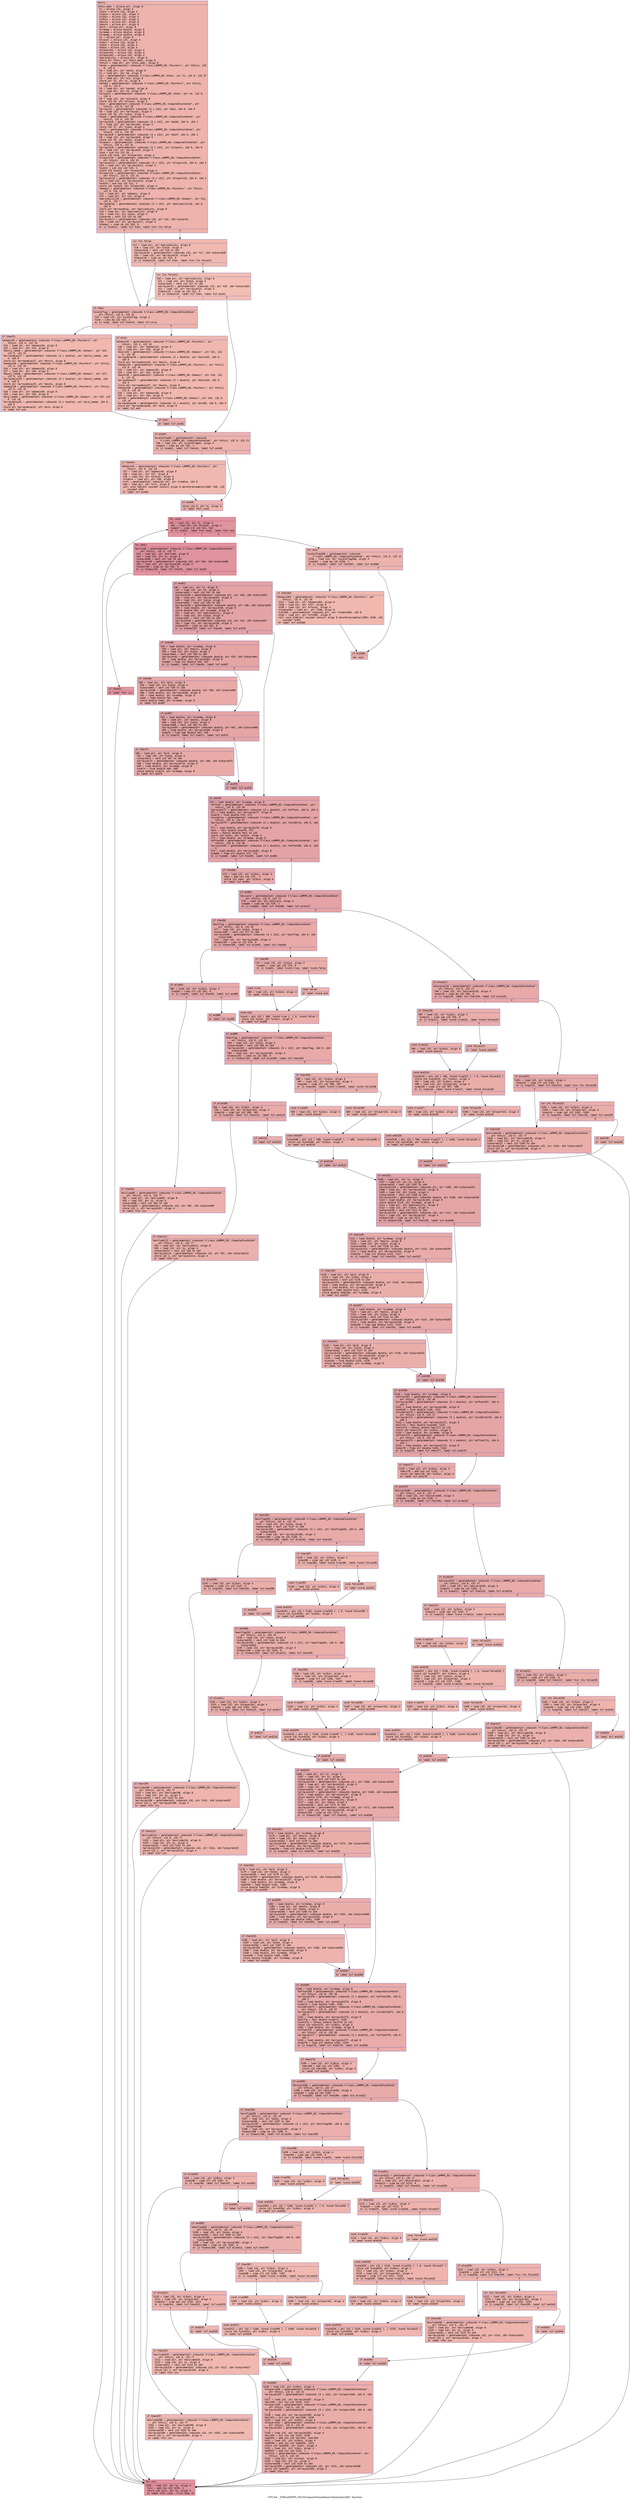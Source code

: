 digraph "CFG for '_ZN9LAMMPS_NS16ComputeChunkAtom10atom2bin3dEv' function" {
	label="CFG for '_ZN9LAMMPS_NS16ComputeChunkAtom10atom2bin3dEv' function";

	Node0x56369a8aea30 [shape=record,color="#3d50c3ff", style=filled, fillcolor="#d6524470" fontname="Courier",label="{entry:\l|  %this.addr = alloca ptr, align 8\l  %i = alloca i32, align 4\l  %ibin = alloca i32, align 4\l  %i1bin = alloca i32, align 4\l  %i2bin = alloca i32, align 4\l  %i3bin = alloca i32, align 4\l  %boxlo = alloca ptr, align 8\l  %boxhi = alloca ptr, align 8\l  %prd = alloca ptr, align 8\l  %xremap = alloca double, align 8\l  %yremap = alloca double, align 8\l  %zremap = alloca double, align 8\l  %x = alloca ptr, align 8\l  %nlocal = alloca i32, align 4\l  %idim = alloca i32, align 4\l  %jdim = alloca i32, align 4\l  %kdim = alloca i32, align 4\l  %nlayer1m1 = alloca i32, align 4\l  %nlayer2m1 = alloca i32, align 4\l  %nlayer3m1 = alloca i32, align 4\l  %periodicity = alloca ptr, align 8\l  store ptr %this, ptr %this.addr, align 8\l  %this1 = load ptr, ptr %this.addr, align 8\l  %atom = getelementptr inbounds %\"class.LAMMPS_NS::Pointers\", ptr %this1, i32\l... 0, i32 6\l  %0 = load ptr, ptr %atom, align 8\l  %1 = load ptr, ptr %0, align 8\l  %x2 = getelementptr inbounds %\"class.LAMMPS_NS::Atom\", ptr %1, i32 0, i32 37\l  %2 = load ptr, ptr %x2, align 8\l  store ptr %2, ptr %x, align 8\l  %atom3 = getelementptr inbounds %\"class.LAMMPS_NS::Pointers\", ptr %this1,\l... i32 0, i32 6\l  %3 = load ptr, ptr %atom3, align 8\l  %4 = load ptr, ptr %3, align 8\l  %nlocal4 = getelementptr inbounds %\"class.LAMMPS_NS::Atom\", ptr %4, i32 0,\l... i32 4\l  %5 = load i32, ptr %nlocal4, align 8\l  store i32 %5, ptr %nlocal, align 4\l  %dim = getelementptr inbounds %\"class.LAMMPS_NS::ComputeChunkAtom\", ptr\l... %this1, i32 0, i32 29\l  %arrayidx = getelementptr inbounds [3 x i32], ptr %dim, i64 0, i64 0\l  %6 = load i32, ptr %arrayidx, align 4\l  store i32 %6, ptr %idim, align 4\l  %dim5 = getelementptr inbounds %\"class.LAMMPS_NS::ComputeChunkAtom\", ptr\l... %this1, i32 0, i32 29\l  %arrayidx6 = getelementptr inbounds [3 x i32], ptr %dim5, i64 0, i64 1\l  %7 = load i32, ptr %arrayidx6, align 4\l  store i32 %7, ptr %jdim, align 4\l  %dim7 = getelementptr inbounds %\"class.LAMMPS_NS::ComputeChunkAtom\", ptr\l... %this1, i32 0, i32 29\l  %arrayidx8 = getelementptr inbounds [3 x i32], ptr %dim7, i64 0, i64 2\l  %8 = load i32, ptr %arrayidx8, align 4\l  store i32 %8, ptr %kdim, align 4\l  %nlayers = getelementptr inbounds %\"class.LAMMPS_NS::ComputeChunkAtom\", ptr\l... %this1, i32 0, i32 31\l  %arrayidx9 = getelementptr inbounds [3 x i32], ptr %nlayers, i64 0, i64 0\l  %9 = load i32, ptr %arrayidx9, align 4\l  %sub = sub nsw i32 %9, 1\l  store i32 %sub, ptr %nlayer1m1, align 4\l  %nlayers10 = getelementptr inbounds %\"class.LAMMPS_NS::ComputeChunkAtom\",\l... ptr %this1, i32 0, i32 31\l  %arrayidx11 = getelementptr inbounds [3 x i32], ptr %nlayers10, i64 0, i64 1\l  %10 = load i32, ptr %arrayidx11, align 4\l  %sub12 = sub nsw i32 %10, 1\l  store i32 %sub12, ptr %nlayer2m1, align 4\l  %nlayers13 = getelementptr inbounds %\"class.LAMMPS_NS::ComputeChunkAtom\",\l... ptr %this1, i32 0, i32 31\l  %arrayidx14 = getelementptr inbounds [3 x i32], ptr %nlayers13, i64 0, i64 2\l  %11 = load i32, ptr %arrayidx14, align 4\l  %sub15 = sub nsw i32 %11, 1\l  store i32 %sub15, ptr %nlayer3m1, align 4\l  %domain = getelementptr inbounds %\"class.LAMMPS_NS::Pointers\", ptr %this1,\l... i32 0, i32 10\l  %12 = load ptr, ptr %domain, align 8\l  %13 = load ptr, ptr %12, align 8\l  %periodicity16 = getelementptr inbounds %\"class.LAMMPS_NS::Domain\", ptr %13,\l... i32 0, i32 7\l  %arraydecay = getelementptr inbounds [3 x i32], ptr %periodicity16, i64 0,\l... i64 0\l  store ptr %arraydecay, ptr %periodicity, align 8\l  %14 = load ptr, ptr %periodicity, align 8\l  %15 = load i32, ptr %idim, align 4\l  %idxprom = sext i32 %15 to i64\l  %arrayidx17 = getelementptr inbounds i32, ptr %14, i64 %idxprom\l  %16 = load i32, ptr %arrayidx17, align 4\l  %tobool = icmp ne i32 %16, 0\l  br i1 %tobool, label %if.then, label %lor.lhs.false\l|{<s0>T|<s1>F}}"];
	Node0x56369a8aea30:s0 -> Node0x56369a8ba3c0[tooltip="entry -> if.then\nProbability 62.50%" ];
	Node0x56369a8aea30:s1 -> Node0x56369a8ba430[tooltip="entry -> lor.lhs.false\nProbability 37.50%" ];
	Node0x56369a8ba430 [shape=record,color="#3d50c3ff", style=filled, fillcolor="#de614d70" fontname="Courier",label="{lor.lhs.false:\l|  %17 = load ptr, ptr %periodicity, align 8\l  %18 = load i32, ptr %jdim, align 4\l  %idxprom18 = sext i32 %18 to i64\l  %arrayidx19 = getelementptr inbounds i32, ptr %17, i64 %idxprom18\l  %19 = load i32, ptr %arrayidx19, align 4\l  %tobool20 = icmp ne i32 %19, 0\l  br i1 %tobool20, label %if.then, label %lor.lhs.false21\l|{<s0>T|<s1>F}}"];
	Node0x56369a8ba430:s0 -> Node0x56369a8ba3c0[tooltip="lor.lhs.false -> if.then\nProbability 62.50%" ];
	Node0x56369a8ba430:s1 -> Node0x56369a8bd040[tooltip="lor.lhs.false -> lor.lhs.false21\nProbability 37.50%" ];
	Node0x56369a8bd040 [shape=record,color="#3d50c3ff", style=filled, fillcolor="#e36c5570" fontname="Courier",label="{lor.lhs.false21:\l|  %20 = load ptr, ptr %periodicity, align 8\l  %21 = load i32, ptr %kdim, align 4\l  %idxprom22 = sext i32 %21 to i64\l  %arrayidx23 = getelementptr inbounds i32, ptr %20, i64 %idxprom22\l  %22 = load i32, ptr %arrayidx23, align 4\l  %tobool24 = icmp ne i32 %22, 0\l  br i1 %tobool24, label %if.then, label %if.end41\l|{<s0>T|<s1>F}}"];
	Node0x56369a8bd040:s0 -> Node0x56369a8ba3c0[tooltip="lor.lhs.false21 -> if.then\nProbability 62.50%" ];
	Node0x56369a8bd040:s1 -> Node0x56369a8bd520[tooltip="lor.lhs.false21 -> if.end41\nProbability 37.50%" ];
	Node0x56369a8ba3c0 [shape=record,color="#3d50c3ff", style=filled, fillcolor="#d6524470" fontname="Courier",label="{if.then:\l|  %scaleflag = getelementptr inbounds %\"class.LAMMPS_NS::ComputeChunkAtom\",\l... ptr %this1, i32 0, i32 21\l  %23 = load i32, ptr %scaleflag, align 4\l  %cmp = icmp eq i32 %23, 2\l  br i1 %cmp, label %if.then25, label %if.else\l|{<s0>T|<s1>F}}"];
	Node0x56369a8ba3c0:s0 -> Node0x56369a8bd870[tooltip="if.then -> if.then25\nProbability 50.00%" ];
	Node0x56369a8ba3c0:s1 -> Node0x56369a8bd8f0[tooltip="if.then -> if.else\nProbability 50.00%" ];
	Node0x56369a8bd870 [shape=record,color="#3d50c3ff", style=filled, fillcolor="#dc5d4a70" fontname="Courier",label="{if.then25:\l|  %domain26 = getelementptr inbounds %\"class.LAMMPS_NS::Pointers\", ptr\l... %this1, i32 0, i32 10\l  %24 = load ptr, ptr %domain26, align 8\l  %25 = load ptr, ptr %24, align 8\l  %boxlo_lamda = getelementptr inbounds %\"class.LAMMPS_NS::Domain\", ptr %25,\l... i32 0, i32 22\l  %arraydecay27 = getelementptr inbounds [3 x double], ptr %boxlo_lamda, i64\l... 0, i64 0\l  store ptr %arraydecay27, ptr %boxlo, align 8\l  %domain28 = getelementptr inbounds %\"class.LAMMPS_NS::Pointers\", ptr %this1,\l... i32 0, i32 10\l  %26 = load ptr, ptr %domain28, align 8\l  %27 = load ptr, ptr %26, align 8\l  %boxhi_lamda = getelementptr inbounds %\"class.LAMMPS_NS::Domain\", ptr %27,\l... i32 0, i32 23\l  %arraydecay29 = getelementptr inbounds [3 x double], ptr %boxhi_lamda, i64\l... 0, i64 0\l  store ptr %arraydecay29, ptr %boxhi, align 8\l  %domain30 = getelementptr inbounds %\"class.LAMMPS_NS::Pointers\", ptr %this1,\l... i32 0, i32 10\l  %28 = load ptr, ptr %domain30, align 8\l  %29 = load ptr, ptr %28, align 8\l  %prd_lamda = getelementptr inbounds %\"class.LAMMPS_NS::Domain\", ptr %29, i32\l... 0, i32 18\l  %arraydecay31 = getelementptr inbounds [3 x double], ptr %prd_lamda, i64 0,\l... i64 0\l  store ptr %arraydecay31, ptr %prd, align 8\l  br label %if.end\l}"];
	Node0x56369a8bd870 -> Node0x56369a8be760[tooltip="if.then25 -> if.end\nProbability 100.00%" ];
	Node0x56369a8bd8f0 [shape=record,color="#3d50c3ff", style=filled, fillcolor="#dc5d4a70" fontname="Courier",label="{if.else:\l|  %domain32 = getelementptr inbounds %\"class.LAMMPS_NS::Pointers\", ptr\l... %this1, i32 0, i32 10\l  %30 = load ptr, ptr %domain32, align 8\l  %31 = load ptr, ptr %30, align 8\l  %boxlo33 = getelementptr inbounds %\"class.LAMMPS_NS::Domain\", ptr %31, i32\l... 0, i32 20\l  %arraydecay34 = getelementptr inbounds [3 x double], ptr %boxlo33, i64 0,\l... i64 0\l  store ptr %arraydecay34, ptr %boxlo, align 8\l  %domain35 = getelementptr inbounds %\"class.LAMMPS_NS::Pointers\", ptr %this1,\l... i32 0, i32 10\l  %32 = load ptr, ptr %domain35, align 8\l  %33 = load ptr, ptr %32, align 8\l  %boxhi36 = getelementptr inbounds %\"class.LAMMPS_NS::Domain\", ptr %33, i32\l... 0, i32 21\l  %arraydecay37 = getelementptr inbounds [3 x double], ptr %boxhi36, i64 0,\l... i64 0\l  store ptr %arraydecay37, ptr %boxhi, align 8\l  %domain38 = getelementptr inbounds %\"class.LAMMPS_NS::Pointers\", ptr %this1,\l... i32 0, i32 10\l  %34 = load ptr, ptr %domain38, align 8\l  %35 = load ptr, ptr %34, align 8\l  %prd39 = getelementptr inbounds %\"class.LAMMPS_NS::Domain\", ptr %35, i32 0,\l... i32 16\l  %arraydecay40 = getelementptr inbounds [3 x double], ptr %prd39, i64 0, i64 0\l  store ptr %arraydecay40, ptr %prd, align 8\l  br label %if.end\l}"];
	Node0x56369a8bd8f0 -> Node0x56369a8be760[tooltip="if.else -> if.end\nProbability 100.00%" ];
	Node0x56369a8be760 [shape=record,color="#3d50c3ff", style=filled, fillcolor="#d6524470" fontname="Courier",label="{if.end:\l|  br label %if.end41\l}"];
	Node0x56369a8be760 -> Node0x56369a8bd520[tooltip="if.end -> if.end41\nProbability 100.00%" ];
	Node0x56369a8bd520 [shape=record,color="#3d50c3ff", style=filled, fillcolor="#d6524470" fontname="Courier",label="{if.end41:\l|  %scaleflag42 = getelementptr inbounds\l... %\"class.LAMMPS_NS::ComputeChunkAtom\", ptr %this1, i32 0, i32 21\l  %36 = load i32, ptr %scaleflag42, align 4\l  %cmp43 = icmp eq i32 %36, 2\l  br i1 %cmp43, label %if.then44, label %if.end46\l|{<s0>T|<s1>F}}"];
	Node0x56369a8bd520:s0 -> Node0x56369a8bf860[tooltip="if.end41 -> if.then44\nProbability 50.00%" ];
	Node0x56369a8bd520:s1 -> Node0x56369a8bf8e0[tooltip="if.end41 -> if.end46\nProbability 50.00%" ];
	Node0x56369a8bf860 [shape=record,color="#3d50c3ff", style=filled, fillcolor="#dc5d4a70" fontname="Courier",label="{if.then44:\l|  %domain45 = getelementptr inbounds %\"class.LAMMPS_NS::Pointers\", ptr\l... %this1, i32 0, i32 10\l  %37 = load ptr, ptr %domain45, align 8\l  %38 = load ptr, ptr %37, align 8\l  %39 = load i32, ptr %nlocal, align 4\l  %vtable = load ptr, ptr %38, align 8\l  %vfn = getelementptr inbounds ptr, ptr %vtable, i64 9\l  %40 = load ptr, ptr %vfn, align 8\l  call void %40(ptr noundef nonnull align 8 dereferenceable(1200) %38, i32\l... noundef %39)\l  br label %if.end46\l}"];
	Node0x56369a8bf860 -> Node0x56369a8bf8e0[tooltip="if.then44 -> if.end46\nProbability 100.00%" ];
	Node0x56369a8bf8e0 [shape=record,color="#3d50c3ff", style=filled, fillcolor="#d6524470" fontname="Courier",label="{if.end46:\l|  store i32 0, ptr %i, align 4\l  br label %for.cond\l}"];
	Node0x56369a8bf8e0 -> Node0x56369a8c00c0[tooltip="if.end46 -> for.cond\nProbability 100.00%" ];
	Node0x56369a8c00c0 [shape=record,color="#b70d28ff", style=filled, fillcolor="#b70d2870" fontname="Courier",label="{for.cond:\l|  %41 = load i32, ptr %i, align 4\l  %42 = load i32, ptr %nlocal, align 4\l  %cmp47 = icmp slt i32 %41, %42\l  br i1 %cmp47, label %for.body, label %for.end\l|{<s0>T|<s1>F}}"];
	Node0x56369a8c00c0:s0 -> Node0x56369a8c0340[tooltip="for.cond -> for.body\nProbability 96.88%" ];
	Node0x56369a8c00c0:s1 -> Node0x56369a8c03c0[tooltip="for.cond -> for.end\nProbability 3.12%" ];
	Node0x56369a8c0340 [shape=record,color="#b70d28ff", style=filled, fillcolor="#b70d2870" fontname="Courier",label="{for.body:\l|  %exclude = getelementptr inbounds %\"class.LAMMPS_NS::ComputeChunkAtom\",\l... ptr %this1, i32 0, i32 77\l  %43 = load ptr, ptr %exclude, align 8\l  %44 = load i32, ptr %i, align 4\l  %idxprom48 = sext i32 %44 to i64\l  %arrayidx49 = getelementptr inbounds i32, ptr %43, i64 %idxprom48\l  %45 = load i32, ptr %arrayidx49, align 4\l  %tobool50 = icmp ne i32 %45, 0\l  br i1 %tobool50, label %if.then51, label %if.end52\l|{<s0>T|<s1>F}}"];
	Node0x56369a8c0340:s0 -> Node0x56369a8bc7e0[tooltip="for.body -> if.then51\nProbability 62.50%" ];
	Node0x56369a8c0340:s1 -> Node0x56369a8bc860[tooltip="for.body -> if.end52\nProbability 37.50%" ];
	Node0x56369a8bc7e0 [shape=record,color="#b70d28ff", style=filled, fillcolor="#bb1b2c70" fontname="Courier",label="{if.then51:\l|  br label %for.inc\l}"];
	Node0x56369a8bc7e0 -> Node0x56369a8bc990[tooltip="if.then51 -> for.inc\nProbability 100.00%" ];
	Node0x56369a8bc860 [shape=record,color="#3d50c3ff", style=filled, fillcolor="#c32e3170" fontname="Courier",label="{if.end52:\l|  %46 = load ptr, ptr %x, align 8\l  %47 = load i32, ptr %i, align 4\l  %idxprom53 = sext i32 %47 to i64\l  %arrayidx54 = getelementptr inbounds ptr, ptr %46, i64 %idxprom53\l  %48 = load ptr, ptr %arrayidx54, align 8\l  %49 = load i32, ptr %idim, align 4\l  %idxprom55 = sext i32 %49 to i64\l  %arrayidx56 = getelementptr inbounds double, ptr %48, i64 %idxprom55\l  %50 = load double, ptr %arrayidx56, align 8\l  store double %50, ptr %xremap, align 8\l  %51 = load ptr, ptr %periodicity, align 8\l  %52 = load i32, ptr %idim, align 4\l  %idxprom57 = sext i32 %52 to i64\l  %arrayidx58 = getelementptr inbounds i32, ptr %51, i64 %idxprom57\l  %53 = load i32, ptr %arrayidx58, align 4\l  %tobool59 = icmp ne i32 %53, 0\l  br i1 %tobool59, label %if.then60, label %if.end76\l|{<s0>T|<s1>F}}"];
	Node0x56369a8bc860:s0 -> Node0x56369a8c23c0[tooltip="if.end52 -> if.then60\nProbability 62.50%" ];
	Node0x56369a8bc860:s1 -> Node0x56369a8c2440[tooltip="if.end52 -> if.end76\nProbability 37.50%" ];
	Node0x56369a8c23c0 [shape=record,color="#3d50c3ff", style=filled, fillcolor="#c5333470" fontname="Courier",label="{if.then60:\l|  %54 = load double, ptr %xremap, align 8\l  %55 = load ptr, ptr %boxlo, align 8\l  %56 = load i32, ptr %idim, align 4\l  %idxprom61 = sext i32 %56 to i64\l  %arrayidx62 = getelementptr inbounds double, ptr %55, i64 %idxprom61\l  %57 = load double, ptr %arrayidx62, align 8\l  %cmp63 = fcmp olt double %54, %57\l  br i1 %cmp63, label %if.then64, label %if.end67\l|{<s0>T|<s1>F}}"];
	Node0x56369a8c23c0:s0 -> Node0x56369a8c2970[tooltip="if.then60 -> if.then64\nProbability 50.00%" ];
	Node0x56369a8c23c0:s1 -> Node0x56369a8c29f0[tooltip="if.then60 -> if.end67\nProbability 50.00%" ];
	Node0x56369a8c2970 [shape=record,color="#3d50c3ff", style=filled, fillcolor="#cc403a70" fontname="Courier",label="{if.then64:\l|  %58 = load ptr, ptr %prd, align 8\l  %59 = load i32, ptr %idim, align 4\l  %idxprom65 = sext i32 %59 to i64\l  %arrayidx66 = getelementptr inbounds double, ptr %58, i64 %idxprom65\l  %60 = load double, ptr %arrayidx66, align 8\l  %61 = load double, ptr %xremap, align 8\l  %add = fadd double %61, %60\l  store double %add, ptr %xremap, align 8\l  br label %if.end67\l}"];
	Node0x56369a8c2970 -> Node0x56369a8c29f0[tooltip="if.then64 -> if.end67\nProbability 100.00%" ];
	Node0x56369a8c29f0 [shape=record,color="#3d50c3ff", style=filled, fillcolor="#c5333470" fontname="Courier",label="{if.end67:\l|  %62 = load double, ptr %xremap, align 8\l  %63 = load ptr, ptr %boxhi, align 8\l  %64 = load i32, ptr %idim, align 4\l  %idxprom68 = sext i32 %64 to i64\l  %arrayidx69 = getelementptr inbounds double, ptr %63, i64 %idxprom68\l  %65 = load double, ptr %arrayidx69, align 8\l  %cmp70 = fcmp oge double %62, %65\l  br i1 %cmp70, label %if.then71, label %if.end75\l|{<s0>T|<s1>F}}"];
	Node0x56369a8c29f0:s0 -> Node0x56369a8c3470[tooltip="if.end67 -> if.then71\nProbability 50.00%" ];
	Node0x56369a8c29f0:s1 -> Node0x56369a8c34f0[tooltip="if.end67 -> if.end75\nProbability 50.00%" ];
	Node0x56369a8c3470 [shape=record,color="#3d50c3ff", style=filled, fillcolor="#cc403a70" fontname="Courier",label="{if.then71:\l|  %66 = load ptr, ptr %prd, align 8\l  %67 = load i32, ptr %idim, align 4\l  %idxprom72 = sext i32 %67 to i64\l  %arrayidx73 = getelementptr inbounds double, ptr %66, i64 %idxprom72\l  %68 = load double, ptr %arrayidx73, align 8\l  %69 = load double, ptr %xremap, align 8\l  %sub74 = fsub double %69, %68\l  store double %sub74, ptr %xremap, align 8\l  br label %if.end75\l}"];
	Node0x56369a8c3470 -> Node0x56369a8c34f0[tooltip="if.then71 -> if.end75\nProbability 100.00%" ];
	Node0x56369a8c34f0 [shape=record,color="#3d50c3ff", style=filled, fillcolor="#c5333470" fontname="Courier",label="{if.end75:\l|  br label %if.end76\l}"];
	Node0x56369a8c34f0 -> Node0x56369a8c2440[tooltip="if.end75 -> if.end76\nProbability 100.00%" ];
	Node0x56369a8c2440 [shape=record,color="#3d50c3ff", style=filled, fillcolor="#c32e3170" fontname="Courier",label="{if.end76:\l|  %70 = load double, ptr %xremap, align 8\l  %offset = getelementptr inbounds %\"class.LAMMPS_NS::ComputeChunkAtom\", ptr\l... %this1, i32 0, i32 36\l  %arrayidx77 = getelementptr inbounds [3 x double], ptr %offset, i64 0, i64 0\l  %71 = load double, ptr %arrayidx77, align 8\l  %sub78 = fsub double %70, %71\l  %invdelta = getelementptr inbounds %\"class.LAMMPS_NS::ComputeChunkAtom\", ptr\l... %this1, i32 0, i32 37\l  %arrayidx79 = getelementptr inbounds [3 x double], ptr %invdelta, i64 0, i64\l... 0\l  %72 = load double, ptr %arrayidx79, align 8\l  %mul = fmul double %sub78, %72\l  %conv = fptosi double %mul to i32\l  store i32 %conv, ptr %i1bin, align 4\l  %73 = load double, ptr %xremap, align 8\l  %offset80 = getelementptr inbounds %\"class.LAMMPS_NS::ComputeChunkAtom\", ptr\l... %this1, i32 0, i32 36\l  %arrayidx81 = getelementptr inbounds [3 x double], ptr %offset80, i64 0, i64\l... 0\l  %74 = load double, ptr %arrayidx81, align 8\l  %cmp82 = fcmp olt double %73, %74\l  br i1 %cmp82, label %if.then83, label %if.end84\l|{<s0>T|<s1>F}}"];
	Node0x56369a8c2440:s0 -> Node0x56369a8c4710[tooltip="if.end76 -> if.then83\nProbability 50.00%" ];
	Node0x56369a8c2440:s1 -> Node0x56369a8c4790[tooltip="if.end76 -> if.end84\nProbability 50.00%" ];
	Node0x56369a8c4710 [shape=record,color="#3d50c3ff", style=filled, fillcolor="#ca3b3770" fontname="Courier",label="{if.then83:\l|  %75 = load i32, ptr %i1bin, align 4\l  %dec = add nsw i32 %75, -1\l  store i32 %dec, ptr %i1bin, align 4\l  br label %if.end84\l}"];
	Node0x56369a8c4710 -> Node0x56369a8c4790[tooltip="if.then83 -> if.end84\nProbability 100.00%" ];
	Node0x56369a8c4790 [shape=record,color="#3d50c3ff", style=filled, fillcolor="#c32e3170" fontname="Courier",label="{if.end84:\l|  %discard = getelementptr inbounds %\"class.LAMMPS_NS::ComputeChunkAtom\",\l... ptr %this1, i32 0, i32 17\l  %76 = load i32, ptr %discard, align 4\l  %cmp85 = icmp eq i32 %76, 1\l  br i1 %cmp85, label %if.then86, label %if.else117\l|{<s0>T|<s1>F}}"];
	Node0x56369a8c4790:s0 -> Node0x56369a8c4d10[tooltip="if.end84 -> if.then86\nProbability 50.00%" ];
	Node0x56369a8c4790:s1 -> Node0x56369a8c4d90[tooltip="if.end84 -> if.else117\nProbability 50.00%" ];
	Node0x56369a8c4d10 [shape=record,color="#3d50c3ff", style=filled, fillcolor="#ca3b3770" fontname="Courier",label="{if.then86:\l|  %minflag = getelementptr inbounds %\"class.LAMMPS_NS::ComputeChunkAtom\",\l... ptr %this1, i32 0, i32 32\l  %77 = load i32, ptr %idim, align 4\l  %idxprom87 = sext i32 %77 to i64\l  %arrayidx88 = getelementptr inbounds [3 x i32], ptr %minflag, i64 0, i64\l... %idxprom87\l  %78 = load i32, ptr %arrayidx88, align 4\l  %tobool89 = icmp ne i32 %78, 0\l  br i1 %tobool89, label %if.else92, label %if.then90\l|{<s0>T|<s1>F}}"];
	Node0x56369a8c4d10:s0 -> Node0x56369a8c52f0[tooltip="if.then86 -> if.else92\nProbability 62.50%" ];
	Node0x56369a8c4d10:s1 -> Node0x56369a8c5370[tooltip="if.then86 -> if.then90\nProbability 37.50%" ];
	Node0x56369a8c5370 [shape=record,color="#3d50c3ff", style=filled, fillcolor="#d0473d70" fontname="Courier",label="{if.then90:\l|  %79 = load i32, ptr %i1bin, align 4\l  %cmp91 = icmp sgt i32 %79, 0\l  br i1 %cmp91, label %cond.true, label %cond.false\l|{<s0>T|<s1>F}}"];
	Node0x56369a8c5370:s0 -> Node0x56369a8c55d0[tooltip="if.then90 -> cond.true\nProbability 62.50%" ];
	Node0x56369a8c5370:s1 -> Node0x56369a8c5650[tooltip="if.then90 -> cond.false\nProbability 37.50%" ];
	Node0x56369a8c55d0 [shape=record,color="#3d50c3ff", style=filled, fillcolor="#d24b4070" fontname="Courier",label="{cond.true:\l|  %80 = load i32, ptr %i1bin, align 4\l  br label %cond.end\l}"];
	Node0x56369a8c55d0 -> Node0x56369a8c5800[tooltip="cond.true -> cond.end\nProbability 100.00%" ];
	Node0x56369a8c5650 [shape=record,color="#3d50c3ff", style=filled, fillcolor="#d8564670" fontname="Courier",label="{cond.false:\l|  br label %cond.end\l}"];
	Node0x56369a8c5650 -> Node0x56369a8c5800[tooltip="cond.false -> cond.end\nProbability 100.00%" ];
	Node0x56369a8c5800 [shape=record,color="#3d50c3ff", style=filled, fillcolor="#d0473d70" fontname="Courier",label="{cond.end:\l|  %cond = phi i32 [ %80, %cond.true ], [ 0, %cond.false ]\l  store i32 %cond, ptr %i1bin, align 4\l  br label %if.end99\l}"];
	Node0x56369a8c5800 -> Node0x56369a8c5a20[tooltip="cond.end -> if.end99\nProbability 100.00%" ];
	Node0x56369a8c52f0 [shape=record,color="#3d50c3ff", style=filled, fillcolor="#cc403a70" fontname="Courier",label="{if.else92:\l|  %81 = load i32, ptr %i1bin, align 4\l  %cmp93 = icmp slt i32 %81, 0\l  br i1 %cmp93, label %if.then94, label %if.end98\l|{<s0>T|<s1>F}}"];
	Node0x56369a8c52f0:s0 -> Node0x56369a8c5c40[tooltip="if.else92 -> if.then94\nProbability 37.50%" ];
	Node0x56369a8c52f0:s1 -> Node0x56369a8c5cc0[tooltip="if.else92 -> if.end98\nProbability 62.50%" ];
	Node0x56369a8c5c40 [shape=record,color="#3d50c3ff", style=filled, fillcolor="#d24b4070" fontname="Courier",label="{if.then94:\l|  %exclude95 = getelementptr inbounds %\"class.LAMMPS_NS::ComputeChunkAtom\",\l... ptr %this1, i32 0, i32 77\l  %82 = load ptr, ptr %exclude95, align 8\l  %83 = load i32, ptr %i, align 4\l  %idxprom96 = sext i32 %83 to i64\l  %arrayidx97 = getelementptr inbounds i32, ptr %82, i64 %idxprom96\l  store i32 1, ptr %arrayidx97, align 4\l  br label %for.inc\l}"];
	Node0x56369a8c5c40 -> Node0x56369a8bc990[tooltip="if.then94 -> for.inc\nProbability 100.00%" ];
	Node0x56369a8c5cc0 [shape=record,color="#3d50c3ff", style=filled, fillcolor="#d0473d70" fontname="Courier",label="{if.end98:\l|  br label %if.end99\l}"];
	Node0x56369a8c5cc0 -> Node0x56369a8c5a20[tooltip="if.end98 -> if.end99\nProbability 100.00%" ];
	Node0x56369a8c5a20 [shape=record,color="#3d50c3ff", style=filled, fillcolor="#ca3b3770" fontname="Courier",label="{if.end99:\l|  %maxflag = getelementptr inbounds %\"class.LAMMPS_NS::ComputeChunkAtom\",\l... ptr %this1, i32 0, i32 33\l  %84 = load i32, ptr %idim, align 4\l  %idxprom100 = sext i32 %84 to i64\l  %arrayidx101 = getelementptr inbounds [3 x i32], ptr %maxflag, i64 0, i64\l... %idxprom100\l  %85 = load i32, ptr %arrayidx101, align 4\l  %tobool102 = icmp ne i32 %85, 0\l  br i1 %tobool102, label %if.else109, label %if.then103\l|{<s0>T|<s1>F}}"];
	Node0x56369a8c5a20:s0 -> Node0x56369a8c6760[tooltip="if.end99 -> if.else109\nProbability 62.50%" ];
	Node0x56369a8c5a20:s1 -> Node0x56369a8c67e0[tooltip="if.end99 -> if.then103\nProbability 37.50%" ];
	Node0x56369a8c67e0 [shape=record,color="#3d50c3ff", style=filled, fillcolor="#d24b4070" fontname="Courier",label="{if.then103:\l|  %86 = load i32, ptr %i1bin, align 4\l  %87 = load i32, ptr %nlayer1m1, align 4\l  %cmp104 = icmp slt i32 %86, %87\l  br i1 %cmp104, label %cond.true105, label %cond.false106\l|{<s0>T|<s1>F}}"];
	Node0x56369a8c67e0:s0 -> Node0x56369a8c6ac0[tooltip="if.then103 -> cond.true105\nProbability 50.00%" ];
	Node0x56369a8c67e0:s1 -> Node0x56369a8c6b40[tooltip="if.then103 -> cond.false106\nProbability 50.00%" ];
	Node0x56369a8c6ac0 [shape=record,color="#3d50c3ff", style=filled, fillcolor="#d8564670" fontname="Courier",label="{cond.true105:\l|  %88 = load i32, ptr %i1bin, align 4\l  br label %cond.end107\l}"];
	Node0x56369a8c6ac0 -> Node0x56369a8c6cf0[tooltip="cond.true105 -> cond.end107\nProbability 100.00%" ];
	Node0x56369a8c6b40 [shape=record,color="#3d50c3ff", style=filled, fillcolor="#d8564670" fontname="Courier",label="{cond.false106:\l|  %89 = load i32, ptr %nlayer1m1, align 4\l  br label %cond.end107\l}"];
	Node0x56369a8c6b40 -> Node0x56369a8c6cf0[tooltip="cond.false106 -> cond.end107\nProbability 100.00%" ];
	Node0x56369a8c6cf0 [shape=record,color="#3d50c3ff", style=filled, fillcolor="#d24b4070" fontname="Courier",label="{cond.end107:\l|  %cond108 = phi i32 [ %88, %cond.true105 ], [ %89, %cond.false106 ]\l  store i32 %cond108, ptr %i1bin, align 4\l  br label %if.end116\l}"];
	Node0x56369a8c6cf0 -> Node0x56369a8c6f90[tooltip="cond.end107 -> if.end116\nProbability 100.00%" ];
	Node0x56369a8c6760 [shape=record,color="#3d50c3ff", style=filled, fillcolor="#cc403a70" fontname="Courier",label="{if.else109:\l|  %90 = load i32, ptr %i1bin, align 4\l  %91 = load i32, ptr %nlayer1m1, align 4\l  %cmp110 = icmp sgt i32 %90, %91\l  br i1 %cmp110, label %if.then111, label %if.end115\l|{<s0>T|<s1>F}}"];
	Node0x56369a8c6760:s0 -> Node0x56369a8c7290[tooltip="if.else109 -> if.then111\nProbability 50.00%" ];
	Node0x56369a8c6760:s1 -> Node0x56369a8c7310[tooltip="if.else109 -> if.end115\nProbability 50.00%" ];
	Node0x56369a8c7290 [shape=record,color="#3d50c3ff", style=filled, fillcolor="#d24b4070" fontname="Courier",label="{if.then111:\l|  %exclude112 = getelementptr inbounds %\"class.LAMMPS_NS::ComputeChunkAtom\",\l... ptr %this1, i32 0, i32 77\l  %92 = load ptr, ptr %exclude112, align 8\l  %93 = load i32, ptr %i, align 4\l  %idxprom113 = sext i32 %93 to i64\l  %arrayidx114 = getelementptr inbounds i32, ptr %92, i64 %idxprom113\l  store i32 1, ptr %arrayidx114, align 4\l  br label %for.inc\l}"];
	Node0x56369a8c7290 -> Node0x56369a8bc990[tooltip="if.then111 -> for.inc\nProbability 100.00%" ];
	Node0x56369a8c7310 [shape=record,color="#3d50c3ff", style=filled, fillcolor="#d24b4070" fontname="Courier",label="{if.end115:\l|  br label %if.end116\l}"];
	Node0x56369a8c7310 -> Node0x56369a8c6f90[tooltip="if.end115 -> if.end116\nProbability 100.00%" ];
	Node0x56369a8c6f90 [shape=record,color="#3d50c3ff", style=filled, fillcolor="#cc403a70" fontname="Courier",label="{if.end116:\l|  br label %if.end141\l}"];
	Node0x56369a8c6f90 -> Node0x56369a8c7980[tooltip="if.end116 -> if.end141\nProbability 100.00%" ];
	Node0x56369a8c4d90 [shape=record,color="#3d50c3ff", style=filled, fillcolor="#ca3b3770" fontname="Courier",label="{if.else117:\l|  %discard118 = getelementptr inbounds %\"class.LAMMPS_NS::ComputeChunkAtom\",\l... ptr %this1, i32 0, i32 17\l  %94 = load i32, ptr %discard118, align 4\l  %cmp119 = icmp eq i32 %94, 0\l  br i1 %cmp119, label %if.then120, label %if.else131\l|{<s0>T|<s1>F}}"];
	Node0x56369a8c4d90:s0 -> Node0x56369a8c7c90[tooltip="if.else117 -> if.then120\nProbability 37.50%" ];
	Node0x56369a8c4d90:s1 -> Node0x56369a8c7d10[tooltip="if.else117 -> if.else131\nProbability 62.50%" ];
	Node0x56369a8c7c90 [shape=record,color="#3d50c3ff", style=filled, fillcolor="#d0473d70" fontname="Courier",label="{if.then120:\l|  %95 = load i32, ptr %i1bin, align 4\l  %cmp121 = icmp sgt i32 %95, 0\l  br i1 %cmp121, label %cond.true122, label %cond.false123\l|{<s0>T|<s1>F}}"];
	Node0x56369a8c7c90:s0 -> Node0x56369a8c1620[tooltip="if.then120 -> cond.true122\nProbability 62.50%" ];
	Node0x56369a8c7c90:s1 -> Node0x56369a8c16a0[tooltip="if.then120 -> cond.false123\nProbability 37.50%" ];
	Node0x56369a8c1620 [shape=record,color="#3d50c3ff", style=filled, fillcolor="#d24b4070" fontname="Courier",label="{cond.true122:\l|  %96 = load i32, ptr %i1bin, align 4\l  br label %cond.end124\l}"];
	Node0x56369a8c1620 -> Node0x56369a8c1850[tooltip="cond.true122 -> cond.end124\nProbability 100.00%" ];
	Node0x56369a8c16a0 [shape=record,color="#3d50c3ff", style=filled, fillcolor="#d8564670" fontname="Courier",label="{cond.false123:\l|  br label %cond.end124\l}"];
	Node0x56369a8c16a0 -> Node0x56369a8c1850[tooltip="cond.false123 -> cond.end124\nProbability 100.00%" ];
	Node0x56369a8c1850 [shape=record,color="#3d50c3ff", style=filled, fillcolor="#d0473d70" fontname="Courier",label="{cond.end124:\l|  %cond125 = phi i32 [ %96, %cond.true122 ], [ 0, %cond.false123 ]\l  store i32 %cond125, ptr %i1bin, align 4\l  %97 = load i32, ptr %i1bin, align 4\l  %98 = load i32, ptr %nlayer1m1, align 4\l  %cmp126 = icmp slt i32 %97, %98\l  br i1 %cmp126, label %cond.true127, label %cond.false128\l|{<s0>T|<s1>F}}"];
	Node0x56369a8c1850:s0 -> Node0x56369a8c1c20[tooltip="cond.end124 -> cond.true127\nProbability 50.00%" ];
	Node0x56369a8c1850:s1 -> Node0x56369a8c1d00[tooltip="cond.end124 -> cond.false128\nProbability 50.00%" ];
	Node0x56369a8c1c20 [shape=record,color="#3d50c3ff", style=filled, fillcolor="#d6524470" fontname="Courier",label="{cond.true127:\l|  %99 = load i32, ptr %i1bin, align 4\l  br label %cond.end129\l}"];
	Node0x56369a8c1c20 -> Node0x56369a8c9060[tooltip="cond.true127 -> cond.end129\nProbability 100.00%" ];
	Node0x56369a8c1d00 [shape=record,color="#3d50c3ff", style=filled, fillcolor="#d6524470" fontname="Courier",label="{cond.false128:\l|  %100 = load i32, ptr %nlayer1m1, align 4\l  br label %cond.end129\l}"];
	Node0x56369a8c1d00 -> Node0x56369a8c9060[tooltip="cond.false128 -> cond.end129\nProbability 100.00%" ];
	Node0x56369a8c9060 [shape=record,color="#3d50c3ff", style=filled, fillcolor="#d0473d70" fontname="Courier",label="{cond.end129:\l|  %cond130 = phi i32 [ %99, %cond.true127 ], [ %100, %cond.false128 ]\l  store i32 %cond130, ptr %i1bin, align 4\l  br label %if.end140\l}"];
	Node0x56369a8c9060 -> Node0x56369a8c09f0[tooltip="cond.end129 -> if.end140\nProbability 100.00%" ];
	Node0x56369a8c7d10 [shape=record,color="#3d50c3ff", style=filled, fillcolor="#cc403a70" fontname="Courier",label="{if.else131:\l|  %101 = load i32, ptr %i1bin, align 4\l  %cmp132 = icmp slt i32 %101, 0\l  br i1 %cmp132, label %if.then135, label %lor.lhs.false133\l|{<s0>T|<s1>F}}"];
	Node0x56369a8c7d10:s0 -> Node0x56369a8c0c70[tooltip="if.else131 -> if.then135\nProbability 37.50%" ];
	Node0x56369a8c7d10:s1 -> Node0x56369a8c0d20[tooltip="if.else131 -> lor.lhs.false133\nProbability 62.50%" ];
	Node0x56369a8c0d20 [shape=record,color="#3d50c3ff", style=filled, fillcolor="#d0473d70" fontname="Courier",label="{lor.lhs.false133:\l|  %102 = load i32, ptr %i1bin, align 4\l  %103 = load i32, ptr %nlayer1m1, align 4\l  %cmp134 = icmp sgt i32 %102, %103\l  br i1 %cmp134, label %if.then135, label %if.end139\l|{<s0>T|<s1>F}}"];
	Node0x56369a8c0d20:s0 -> Node0x56369a8c0c70[tooltip="lor.lhs.false133 -> if.then135\nProbability 50.00%" ];
	Node0x56369a8c0d20:s1 -> Node0x56369a8c1090[tooltip="lor.lhs.false133 -> if.end139\nProbability 50.00%" ];
	Node0x56369a8c0c70 [shape=record,color="#3d50c3ff", style=filled, fillcolor="#d0473d70" fontname="Courier",label="{if.then135:\l|  %exclude136 = getelementptr inbounds %\"class.LAMMPS_NS::ComputeChunkAtom\",\l... ptr %this1, i32 0, i32 77\l  %104 = load ptr, ptr %exclude136, align 8\l  %105 = load i32, ptr %i, align 4\l  %idxprom137 = sext i32 %105 to i64\l  %arrayidx138 = getelementptr inbounds i32, ptr %104, i64 %idxprom137\l  store i32 1, ptr %arrayidx138, align 4\l  br label %for.inc\l}"];
	Node0x56369a8c0c70 -> Node0x56369a8bc990[tooltip="if.then135 -> for.inc\nProbability 100.00%" ];
	Node0x56369a8c1090 [shape=record,color="#3d50c3ff", style=filled, fillcolor="#d6524470" fontname="Courier",label="{if.end139:\l|  br label %if.end140\l}"];
	Node0x56369a8c1090 -> Node0x56369a8c09f0[tooltip="if.end139 -> if.end140\nProbability 100.00%" ];
	Node0x56369a8c09f0 [shape=record,color="#3d50c3ff", style=filled, fillcolor="#cc403a70" fontname="Courier",label="{if.end140:\l|  br label %if.end141\l}"];
	Node0x56369a8c09f0 -> Node0x56369a8c7980[tooltip="if.end140 -> if.end141\nProbability 100.00%" ];
	Node0x56369a8c7980 [shape=record,color="#3d50c3ff", style=filled, fillcolor="#c5333470" fontname="Courier",label="{if.end141:\l|  %106 = load ptr, ptr %x, align 8\l  %107 = load i32, ptr %i, align 4\l  %idxprom142 = sext i32 %107 to i64\l  %arrayidx143 = getelementptr inbounds ptr, ptr %106, i64 %idxprom142\l  %108 = load ptr, ptr %arrayidx143, align 8\l  %109 = load i32, ptr %jdim, align 4\l  %idxprom144 = sext i32 %109 to i64\l  %arrayidx145 = getelementptr inbounds double, ptr %108, i64 %idxprom144\l  %110 = load double, ptr %arrayidx145, align 8\l  store double %110, ptr %yremap, align 8\l  %111 = load ptr, ptr %periodicity, align 8\l  %112 = load i32, ptr %jdim, align 4\l  %idxprom146 = sext i32 %112 to i64\l  %arrayidx147 = getelementptr inbounds i32, ptr %111, i64 %idxprom146\l  %113 = load i32, ptr %arrayidx147, align 4\l  %tobool148 = icmp ne i32 %113, 0\l  br i1 %tobool148, label %if.then149, label %if.end166\l|{<s0>T|<s1>F}}"];
	Node0x56369a8c7980:s0 -> Node0x56369a8cb580[tooltip="if.end141 -> if.then149\nProbability 62.50%" ];
	Node0x56369a8c7980:s1 -> Node0x56369a8cb600[tooltip="if.end141 -> if.end166\nProbability 37.50%" ];
	Node0x56369a8cb580 [shape=record,color="#3d50c3ff", style=filled, fillcolor="#cc403a70" fontname="Courier",label="{if.then149:\l|  %114 = load double, ptr %yremap, align 8\l  %115 = load ptr, ptr %boxlo, align 8\l  %116 = load i32, ptr %jdim, align 4\l  %idxprom150 = sext i32 %116 to i64\l  %arrayidx151 = getelementptr inbounds double, ptr %115, i64 %idxprom150\l  %117 = load double, ptr %arrayidx151, align 8\l  %cmp152 = fcmp olt double %114, %117\l  br i1 %cmp152, label %if.then153, label %if.end157\l|{<s0>T|<s1>F}}"];
	Node0x56369a8cb580:s0 -> Node0x56369a8cbb50[tooltip="if.then149 -> if.then153\nProbability 50.00%" ];
	Node0x56369a8cb580:s1 -> Node0x56369a8cbbd0[tooltip="if.then149 -> if.end157\nProbability 50.00%" ];
	Node0x56369a8cbb50 [shape=record,color="#3d50c3ff", style=filled, fillcolor="#d0473d70" fontname="Courier",label="{if.then153:\l|  %118 = load ptr, ptr %prd, align 8\l  %119 = load i32, ptr %jdim, align 4\l  %idxprom154 = sext i32 %119 to i64\l  %arrayidx155 = getelementptr inbounds double, ptr %118, i64 %idxprom154\l  %120 = load double, ptr %arrayidx155, align 8\l  %121 = load double, ptr %yremap, align 8\l  %add156 = fadd double %121, %120\l  store double %add156, ptr %yremap, align 8\l  br label %if.end157\l}"];
	Node0x56369a8cbb50 -> Node0x56369a8cbbd0[tooltip="if.then153 -> if.end157\nProbability 100.00%" ];
	Node0x56369a8cbbd0 [shape=record,color="#3d50c3ff", style=filled, fillcolor="#cc403a70" fontname="Courier",label="{if.end157:\l|  %122 = load double, ptr %yremap, align 8\l  %123 = load ptr, ptr %boxhi, align 8\l  %124 = load i32, ptr %jdim, align 4\l  %idxprom158 = sext i32 %124 to i64\l  %arrayidx159 = getelementptr inbounds double, ptr %123, i64 %idxprom158\l  %125 = load double, ptr %arrayidx159, align 8\l  %cmp160 = fcmp oge double %122, %125\l  br i1 %cmp160, label %if.then161, label %if.end165\l|{<s0>T|<s1>F}}"];
	Node0x56369a8cbbd0:s0 -> Node0x56369a8cc650[tooltip="if.end157 -> if.then161\nProbability 50.00%" ];
	Node0x56369a8cbbd0:s1 -> Node0x56369a8cc6d0[tooltip="if.end157 -> if.end165\nProbability 50.00%" ];
	Node0x56369a8cc650 [shape=record,color="#3d50c3ff", style=filled, fillcolor="#d0473d70" fontname="Courier",label="{if.then161:\l|  %126 = load ptr, ptr %prd, align 8\l  %127 = load i32, ptr %jdim, align 4\l  %idxprom162 = sext i32 %127 to i64\l  %arrayidx163 = getelementptr inbounds double, ptr %126, i64 %idxprom162\l  %128 = load double, ptr %arrayidx163, align 8\l  %129 = load double, ptr %yremap, align 8\l  %sub164 = fsub double %129, %128\l  store double %sub164, ptr %yremap, align 8\l  br label %if.end165\l}"];
	Node0x56369a8cc650 -> Node0x56369a8cc6d0[tooltip="if.then161 -> if.end165\nProbability 100.00%" ];
	Node0x56369a8cc6d0 [shape=record,color="#3d50c3ff", style=filled, fillcolor="#cc403a70" fontname="Courier",label="{if.end165:\l|  br label %if.end166\l}"];
	Node0x56369a8cc6d0 -> Node0x56369a8cb600[tooltip="if.end165 -> if.end166\nProbability 100.00%" ];
	Node0x56369a8cb600 [shape=record,color="#3d50c3ff", style=filled, fillcolor="#c5333470" fontname="Courier",label="{if.end166:\l|  %130 = load double, ptr %yremap, align 8\l  %offset167 = getelementptr inbounds %\"class.LAMMPS_NS::ComputeChunkAtom\",\l... ptr %this1, i32 0, i32 36\l  %arrayidx168 = getelementptr inbounds [3 x double], ptr %offset167, i64 0,\l... i64 1\l  %131 = load double, ptr %arrayidx168, align 8\l  %sub169 = fsub double %130, %131\l  %invdelta170 = getelementptr inbounds %\"class.LAMMPS_NS::ComputeChunkAtom\",\l... ptr %this1, i32 0, i32 37\l  %arrayidx171 = getelementptr inbounds [3 x double], ptr %invdelta170, i64 0,\l... i64 1\l  %132 = load double, ptr %arrayidx171, align 8\l  %mul172 = fmul double %sub169, %132\l  %conv173 = fptosi double %mul172 to i32\l  store i32 %conv173, ptr %i2bin, align 4\l  %133 = load double, ptr %yremap, align 8\l  %offset174 = getelementptr inbounds %\"class.LAMMPS_NS::ComputeChunkAtom\",\l... ptr %this1, i32 0, i32 36\l  %arrayidx175 = getelementptr inbounds [3 x double], ptr %offset174, i64 0,\l... i64 1\l  %134 = load double, ptr %arrayidx175, align 8\l  %cmp176 = fcmp olt double %133, %134\l  br i1 %cmp176, label %if.then177, label %if.end179\l|{<s0>T|<s1>F}}"];
	Node0x56369a8cb600:s0 -> Node0x56369a8cd900[tooltip="if.end166 -> if.then177\nProbability 50.00%" ];
	Node0x56369a8cb600:s1 -> Node0x56369a8cd980[tooltip="if.end166 -> if.end179\nProbability 50.00%" ];
	Node0x56369a8cd900 [shape=record,color="#3d50c3ff", style=filled, fillcolor="#cc403a70" fontname="Courier",label="{if.then177:\l|  %135 = load i32, ptr %i2bin, align 4\l  %dec178 = add nsw i32 %135, -1\l  store i32 %dec178, ptr %i2bin, align 4\l  br label %if.end179\l}"];
	Node0x56369a8cd900 -> Node0x56369a8cd980[tooltip="if.then177 -> if.end179\nProbability 100.00%" ];
	Node0x56369a8cd980 [shape=record,color="#3d50c3ff", style=filled, fillcolor="#c5333470" fontname="Courier",label="{if.end179:\l|  %discard180 = getelementptr inbounds %\"class.LAMMPS_NS::ComputeChunkAtom\",\l... ptr %this1, i32 0, i32 17\l  %136 = load i32, ptr %discard180, align 4\l  %cmp181 = icmp eq i32 %136, 1\l  br i1 %cmp181, label %if.then182, label %if.else219\l|{<s0>T|<s1>F}}"];
	Node0x56369a8cd980:s0 -> Node0x56369a8cdf10[tooltip="if.end179 -> if.then182\nProbability 50.00%" ];
	Node0x56369a8cd980:s1 -> Node0x56369a8cdf90[tooltip="if.end179 -> if.else219\nProbability 50.00%" ];
	Node0x56369a8cdf10 [shape=record,color="#3d50c3ff", style=filled, fillcolor="#cc403a70" fontname="Courier",label="{if.then182:\l|  %minflag183 = getelementptr inbounds %\"class.LAMMPS_NS::ComputeChunkAtom\",\l... ptr %this1, i32 0, i32 32\l  %137 = load i32, ptr %jdim, align 4\l  %idxprom184 = sext i32 %137 to i64\l  %arrayidx185 = getelementptr inbounds [3 x i32], ptr %minflag183, i64 0, i64\l... %idxprom184\l  %138 = load i32, ptr %arrayidx185, align 4\l  %tobool186 = icmp ne i32 %138, 0\l  br i1 %tobool186, label %if.else193, label %if.then187\l|{<s0>T|<s1>F}}"];
	Node0x56369a8cdf10:s0 -> Node0x56369a8ce500[tooltip="if.then182 -> if.else193\nProbability 62.50%" ];
	Node0x56369a8cdf10:s1 -> Node0x56369a8ce580[tooltip="if.then182 -> if.then187\nProbability 37.50%" ];
	Node0x56369a8ce580 [shape=record,color="#3d50c3ff", style=filled, fillcolor="#d6524470" fontname="Courier",label="{if.then187:\l|  %139 = load i32, ptr %i2bin, align 4\l  %cmp188 = icmp sgt i32 %139, 0\l  br i1 %cmp188, label %cond.true189, label %cond.false190\l|{<s0>T|<s1>F}}"];
	Node0x56369a8ce580:s0 -> Node0x56369a8ce7e0[tooltip="if.then187 -> cond.true189\nProbability 62.50%" ];
	Node0x56369a8ce580:s1 -> Node0x56369a8ce860[tooltip="if.then187 -> cond.false190\nProbability 37.50%" ];
	Node0x56369a8ce7e0 [shape=record,color="#3d50c3ff", style=filled, fillcolor="#d8564670" fontname="Courier",label="{cond.true189:\l|  %140 = load i32, ptr %i2bin, align 4\l  br label %cond.end191\l}"];
	Node0x56369a8ce7e0 -> Node0x56369a8cea10[tooltip="cond.true189 -> cond.end191\nProbability 100.00%" ];
	Node0x56369a8ce860 [shape=record,color="#3d50c3ff", style=filled, fillcolor="#dc5d4a70" fontname="Courier",label="{cond.false190:\l|  br label %cond.end191\l}"];
	Node0x56369a8ce860 -> Node0x56369a8cea10[tooltip="cond.false190 -> cond.end191\nProbability 100.00%" ];
	Node0x56369a8cea10 [shape=record,color="#3d50c3ff", style=filled, fillcolor="#d6524470" fontname="Courier",label="{cond.end191:\l|  %cond192 = phi i32 [ %140, %cond.true189 ], [ 0, %cond.false190 ]\l  store i32 %cond192, ptr %i2bin, align 4\l  br label %if.end200\l}"];
	Node0x56369a8cea10 -> Node0x56369a8cec30[tooltip="cond.end191 -> if.end200\nProbability 100.00%" ];
	Node0x56369a8ce500 [shape=record,color="#3d50c3ff", style=filled, fillcolor="#d0473d70" fontname="Courier",label="{if.else193:\l|  %141 = load i32, ptr %i2bin, align 4\l  %cmp194 = icmp slt i32 %141, 0\l  br i1 %cmp194, label %if.then195, label %if.end199\l|{<s0>T|<s1>F}}"];
	Node0x56369a8ce500:s0 -> Node0x56369a8ceeb0[tooltip="if.else193 -> if.then195\nProbability 37.50%" ];
	Node0x56369a8ce500:s1 -> Node0x56369a8cef30[tooltip="if.else193 -> if.end199\nProbability 62.50%" ];
	Node0x56369a8ceeb0 [shape=record,color="#3d50c3ff", style=filled, fillcolor="#d8564670" fontname="Courier",label="{if.then195:\l|  %exclude196 = getelementptr inbounds %\"class.LAMMPS_NS::ComputeChunkAtom\",\l... ptr %this1, i32 0, i32 77\l  %142 = load ptr, ptr %exclude196, align 8\l  %143 = load i32, ptr %i, align 4\l  %idxprom197 = sext i32 %143 to i64\l  %arrayidx198 = getelementptr inbounds i32, ptr %142, i64 %idxprom197\l  store i32 1, ptr %arrayidx198, align 4\l  br label %for.inc\l}"];
	Node0x56369a8ceeb0 -> Node0x56369a8bc990[tooltip="if.then195 -> for.inc\nProbability 100.00%" ];
	Node0x56369a8cef30 [shape=record,color="#3d50c3ff", style=filled, fillcolor="#d6524470" fontname="Courier",label="{if.end199:\l|  br label %if.end200\l}"];
	Node0x56369a8cef30 -> Node0x56369a8cec30[tooltip="if.end199 -> if.end200\nProbability 100.00%" ];
	Node0x56369a8cec30 [shape=record,color="#3d50c3ff", style=filled, fillcolor="#d0473d70" fontname="Courier",label="{if.end200:\l|  %maxflag201 = getelementptr inbounds %\"class.LAMMPS_NS::ComputeChunkAtom\",\l... ptr %this1, i32 0, i32 33\l  %144 = load i32, ptr %jdim, align 4\l  %idxprom202 = sext i32 %144 to i64\l  %arrayidx203 = getelementptr inbounds [3 x i32], ptr %maxflag201, i64 0, i64\l... %idxprom202\l  %145 = load i32, ptr %arrayidx203, align 4\l  %tobool204 = icmp ne i32 %145, 0\l  br i1 %tobool204, label %if.else211, label %if.then205\l|{<s0>T|<s1>F}}"];
	Node0x56369a8cec30:s0 -> Node0x56369a8cf9e0[tooltip="if.end200 -> if.else211\nProbability 62.50%" ];
	Node0x56369a8cec30:s1 -> Node0x56369a8cfa60[tooltip="if.end200 -> if.then205\nProbability 37.50%" ];
	Node0x56369a8cfa60 [shape=record,color="#3d50c3ff", style=filled, fillcolor="#d6524470" fontname="Courier",label="{if.then205:\l|  %146 = load i32, ptr %i2bin, align 4\l  %147 = load i32, ptr %nlayer2m1, align 4\l  %cmp206 = icmp slt i32 %146, %147\l  br i1 %cmp206, label %cond.true207, label %cond.false208\l|{<s0>T|<s1>F}}"];
	Node0x56369a8cfa60:s0 -> Node0x56369a8cfd40[tooltip="if.then205 -> cond.true207\nProbability 50.00%" ];
	Node0x56369a8cfa60:s1 -> Node0x56369a8cfdc0[tooltip="if.then205 -> cond.false208\nProbability 50.00%" ];
	Node0x56369a8cfd40 [shape=record,color="#3d50c3ff", style=filled, fillcolor="#dc5d4a70" fontname="Courier",label="{cond.true207:\l|  %148 = load i32, ptr %i2bin, align 4\l  br label %cond.end209\l}"];
	Node0x56369a8cfd40 -> Node0x56369a8cff70[tooltip="cond.true207 -> cond.end209\nProbability 100.00%" ];
	Node0x56369a8cfdc0 [shape=record,color="#3d50c3ff", style=filled, fillcolor="#dc5d4a70" fontname="Courier",label="{cond.false208:\l|  %149 = load i32, ptr %nlayer2m1, align 4\l  br label %cond.end209\l}"];
	Node0x56369a8cfdc0 -> Node0x56369a8cff70[tooltip="cond.false208 -> cond.end209\nProbability 100.00%" ];
	Node0x56369a8cff70 [shape=record,color="#3d50c3ff", style=filled, fillcolor="#d6524470" fontname="Courier",label="{cond.end209:\l|  %cond210 = phi i32 [ %148, %cond.true207 ], [ %149, %cond.false208 ]\l  store i32 %cond210, ptr %i2bin, align 4\l  br label %if.end218\l}"];
	Node0x56369a8cff70 -> Node0x56369a8d0210[tooltip="cond.end209 -> if.end218\nProbability 100.00%" ];
	Node0x56369a8cf9e0 [shape=record,color="#3d50c3ff", style=filled, fillcolor="#d24b4070" fontname="Courier",label="{if.else211:\l|  %150 = load i32, ptr %i2bin, align 4\l  %151 = load i32, ptr %nlayer2m1, align 4\l  %cmp212 = icmp sgt i32 %150, %151\l  br i1 %cmp212, label %if.then213, label %if.end217\l|{<s0>T|<s1>F}}"];
	Node0x56369a8cf9e0:s0 -> Node0x56369a8d0510[tooltip="if.else211 -> if.then213\nProbability 50.00%" ];
	Node0x56369a8cf9e0:s1 -> Node0x56369a8d0590[tooltip="if.else211 -> if.end217\nProbability 50.00%" ];
	Node0x56369a8d0510 [shape=record,color="#3d50c3ff", style=filled, fillcolor="#d8564670" fontname="Courier",label="{if.then213:\l|  %exclude214 = getelementptr inbounds %\"class.LAMMPS_NS::ComputeChunkAtom\",\l... ptr %this1, i32 0, i32 77\l  %152 = load ptr, ptr %exclude214, align 8\l  %153 = load i32, ptr %i, align 4\l  %idxprom215 = sext i32 %153 to i64\l  %arrayidx216 = getelementptr inbounds i32, ptr %152, i64 %idxprom215\l  store i32 1, ptr %arrayidx216, align 4\l  br label %for.inc\l}"];
	Node0x56369a8d0510 -> Node0x56369a8bc990[tooltip="if.then213 -> for.inc\nProbability 100.00%" ];
	Node0x56369a8d0590 [shape=record,color="#3d50c3ff", style=filled, fillcolor="#d8564670" fontname="Courier",label="{if.end217:\l|  br label %if.end218\l}"];
	Node0x56369a8d0590 -> Node0x56369a8d0210[tooltip="if.end217 -> if.end218\nProbability 100.00%" ];
	Node0x56369a8d0210 [shape=record,color="#3d50c3ff", style=filled, fillcolor="#d24b4070" fontname="Courier",label="{if.end218:\l|  br label %if.end243\l}"];
	Node0x56369a8d0210 -> Node0x56369a8d0c00[tooltip="if.end218 -> if.end243\nProbability 100.00%" ];
	Node0x56369a8cdf90 [shape=record,color="#3d50c3ff", style=filled, fillcolor="#cc403a70" fontname="Courier",label="{if.else219:\l|  %discard220 = getelementptr inbounds %\"class.LAMMPS_NS::ComputeChunkAtom\",\l... ptr %this1, i32 0, i32 17\l  %154 = load i32, ptr %discard220, align 4\l  %cmp221 = icmp eq i32 %154, 0\l  br i1 %cmp221, label %if.then222, label %if.else233\l|{<s0>T|<s1>F}}"];
	Node0x56369a8cdf90:s0 -> Node0x56369a8d0f10[tooltip="if.else219 -> if.then222\nProbability 37.50%" ];
	Node0x56369a8cdf90:s1 -> Node0x56369a8d0f90[tooltip="if.else219 -> if.else233\nProbability 62.50%" ];
	Node0x56369a8d0f10 [shape=record,color="#3d50c3ff", style=filled, fillcolor="#d6524470" fontname="Courier",label="{if.then222:\l|  %155 = load i32, ptr %i2bin, align 4\l  %cmp223 = icmp sgt i32 %155, 0\l  br i1 %cmp223, label %cond.true224, label %cond.false225\l|{<s0>T|<s1>F}}"];
	Node0x56369a8d0f10:s0 -> Node0x56369a8d11f0[tooltip="if.then222 -> cond.true224\nProbability 62.50%" ];
	Node0x56369a8d0f10:s1 -> Node0x56369a8d1270[tooltip="if.then222 -> cond.false225\nProbability 37.50%" ];
	Node0x56369a8d11f0 [shape=record,color="#3d50c3ff", style=filled, fillcolor="#d8564670" fontname="Courier",label="{cond.true224:\l|  %156 = load i32, ptr %i2bin, align 4\l  br label %cond.end226\l}"];
	Node0x56369a8d11f0 -> Node0x56369a8d1420[tooltip="cond.true224 -> cond.end226\nProbability 100.00%" ];
	Node0x56369a8d1270 [shape=record,color="#3d50c3ff", style=filled, fillcolor="#dc5d4a70" fontname="Courier",label="{cond.false225:\l|  br label %cond.end226\l}"];
	Node0x56369a8d1270 -> Node0x56369a8d1420[tooltip="cond.false225 -> cond.end226\nProbability 100.00%" ];
	Node0x56369a8d1420 [shape=record,color="#3d50c3ff", style=filled, fillcolor="#d6524470" fontname="Courier",label="{cond.end226:\l|  %cond227 = phi i32 [ %156, %cond.true224 ], [ 0, %cond.false225 ]\l  store i32 %cond227, ptr %i2bin, align 4\l  %157 = load i32, ptr %i2bin, align 4\l  %158 = load i32, ptr %nlayer2m1, align 4\l  %cmp228 = icmp slt i32 %157, %158\l  br i1 %cmp228, label %cond.true229, label %cond.false230\l|{<s0>T|<s1>F}}"];
	Node0x56369a8d1420:s0 -> Node0x56369a8d17f0[tooltip="cond.end226 -> cond.true229\nProbability 50.00%" ];
	Node0x56369a8d1420:s1 -> Node0x56369a8d18d0[tooltip="cond.end226 -> cond.false230\nProbability 50.00%" ];
	Node0x56369a8d17f0 [shape=record,color="#3d50c3ff", style=filled, fillcolor="#dc5d4a70" fontname="Courier",label="{cond.true229:\l|  %159 = load i32, ptr %i2bin, align 4\l  br label %cond.end231\l}"];
	Node0x56369a8d17f0 -> Node0x56369a8d1ae0[tooltip="cond.true229 -> cond.end231\nProbability 100.00%" ];
	Node0x56369a8d18d0 [shape=record,color="#3d50c3ff", style=filled, fillcolor="#dc5d4a70" fontname="Courier",label="{cond.false230:\l|  %160 = load i32, ptr %nlayer2m1, align 4\l  br label %cond.end231\l}"];
	Node0x56369a8d18d0 -> Node0x56369a8d1ae0[tooltip="cond.false230 -> cond.end231\nProbability 100.00%" ];
	Node0x56369a8d1ae0 [shape=record,color="#3d50c3ff", style=filled, fillcolor="#d6524470" fontname="Courier",label="{cond.end231:\l|  %cond232 = phi i32 [ %159, %cond.true229 ], [ %160, %cond.false230 ]\l  store i32 %cond232, ptr %i2bin, align 4\l  br label %if.end242\l}"];
	Node0x56369a8d1ae0 -> Node0x56369a8d1d80[tooltip="cond.end231 -> if.end242\nProbability 100.00%" ];
	Node0x56369a8d0f90 [shape=record,color="#3d50c3ff", style=filled, fillcolor="#d0473d70" fontname="Courier",label="{if.else233:\l|  %161 = load i32, ptr %i2bin, align 4\l  %cmp234 = icmp slt i32 %161, 0\l  br i1 %cmp234, label %if.then237, label %lor.lhs.false235\l|{<s0>T|<s1>F}}"];
	Node0x56369a8d0f90:s0 -> Node0x56369a8d2000[tooltip="if.else233 -> if.then237\nProbability 37.50%" ];
	Node0x56369a8d0f90:s1 -> Node0x56369a8d20b0[tooltip="if.else233 -> lor.lhs.false235\nProbability 62.50%" ];
	Node0x56369a8d20b0 [shape=record,color="#3d50c3ff", style=filled, fillcolor="#d6524470" fontname="Courier",label="{lor.lhs.false235:\l|  %162 = load i32, ptr %i2bin, align 4\l  %163 = load i32, ptr %nlayer2m1, align 4\l  %cmp236 = icmp sgt i32 %162, %163\l  br i1 %cmp236, label %if.then237, label %if.end241\l|{<s0>T|<s1>F}}"];
	Node0x56369a8d20b0:s0 -> Node0x56369a8d2000[tooltip="lor.lhs.false235 -> if.then237\nProbability 50.00%" ];
	Node0x56369a8d20b0:s1 -> Node0x56369a8d2420[tooltip="lor.lhs.false235 -> if.end241\nProbability 50.00%" ];
	Node0x56369a8d2000 [shape=record,color="#3d50c3ff", style=filled, fillcolor="#d24b4070" fontname="Courier",label="{if.then237:\l|  %exclude238 = getelementptr inbounds %\"class.LAMMPS_NS::ComputeChunkAtom\",\l... ptr %this1, i32 0, i32 77\l  %164 = load ptr, ptr %exclude238, align 8\l  %165 = load i32, ptr %i, align 4\l  %idxprom239 = sext i32 %165 to i64\l  %arrayidx240 = getelementptr inbounds i32, ptr %164, i64 %idxprom239\l  store i32 1, ptr %arrayidx240, align 4\l  br label %for.inc\l}"];
	Node0x56369a8d2000 -> Node0x56369a8bc990[tooltip="if.then237 -> for.inc\nProbability 100.00%" ];
	Node0x56369a8d2420 [shape=record,color="#3d50c3ff", style=filled, fillcolor="#d8564670" fontname="Courier",label="{if.end241:\l|  br label %if.end242\l}"];
	Node0x56369a8d2420 -> Node0x56369a8d1d80[tooltip="if.end241 -> if.end242\nProbability 100.00%" ];
	Node0x56369a8d1d80 [shape=record,color="#3d50c3ff", style=filled, fillcolor="#d24b4070" fontname="Courier",label="{if.end242:\l|  br label %if.end243\l}"];
	Node0x56369a8d1d80 -> Node0x56369a8d0c00[tooltip="if.end242 -> if.end243\nProbability 100.00%" ];
	Node0x56369a8d0c00 [shape=record,color="#3d50c3ff", style=filled, fillcolor="#cc403a70" fontname="Courier",label="{if.end243:\l|  %166 = load ptr, ptr %x, align 8\l  %167 = load i32, ptr %i, align 4\l  %idxprom244 = sext i32 %167 to i64\l  %arrayidx245 = getelementptr inbounds ptr, ptr %166, i64 %idxprom244\l  %168 = load ptr, ptr %arrayidx245, align 8\l  %169 = load i32, ptr %kdim, align 4\l  %idxprom246 = sext i32 %169 to i64\l  %arrayidx247 = getelementptr inbounds double, ptr %168, i64 %idxprom246\l  %170 = load double, ptr %arrayidx247, align 8\l  store double %170, ptr %zremap, align 8\l  %171 = load ptr, ptr %periodicity, align 8\l  %172 = load i32, ptr %kdim, align 4\l  %idxprom248 = sext i32 %172 to i64\l  %arrayidx249 = getelementptr inbounds i32, ptr %171, i64 %idxprom248\l  %173 = load i32, ptr %arrayidx249, align 4\l  %tobool250 = icmp ne i32 %173, 0\l  br i1 %tobool250, label %if.then251, label %if.end268\l|{<s0>T|<s1>F}}"];
	Node0x56369a8d0c00:s0 -> Node0x56369a8d33f0[tooltip="if.end243 -> if.then251\nProbability 62.50%" ];
	Node0x56369a8d0c00:s1 -> Node0x56369a8d3470[tooltip="if.end243 -> if.end268\nProbability 37.50%" ];
	Node0x56369a8d33f0 [shape=record,color="#3d50c3ff", style=filled, fillcolor="#d0473d70" fontname="Courier",label="{if.then251:\l|  %174 = load double, ptr %zremap, align 8\l  %175 = load ptr, ptr %boxlo, align 8\l  %176 = load i32, ptr %kdim, align 4\l  %idxprom252 = sext i32 %176 to i64\l  %arrayidx253 = getelementptr inbounds double, ptr %175, i64 %idxprom252\l  %177 = load double, ptr %arrayidx253, align 8\l  %cmp254 = fcmp olt double %174, %177\l  br i1 %cmp254, label %if.then255, label %if.end259\l|{<s0>T|<s1>F}}"];
	Node0x56369a8d33f0:s0 -> Node0x56369a8d39c0[tooltip="if.then251 -> if.then255\nProbability 50.00%" ];
	Node0x56369a8d33f0:s1 -> Node0x56369a8d3a40[tooltip="if.then251 -> if.end259\nProbability 50.00%" ];
	Node0x56369a8d39c0 [shape=record,color="#3d50c3ff", style=filled, fillcolor="#d6524470" fontname="Courier",label="{if.then255:\l|  %178 = load ptr, ptr %prd, align 8\l  %179 = load i32, ptr %kdim, align 4\l  %idxprom256 = sext i32 %179 to i64\l  %arrayidx257 = getelementptr inbounds double, ptr %178, i64 %idxprom256\l  %180 = load double, ptr %arrayidx257, align 8\l  %181 = load double, ptr %zremap, align 8\l  %add258 = fadd double %181, %180\l  store double %add258, ptr %zremap, align 8\l  br label %if.end259\l}"];
	Node0x56369a8d39c0 -> Node0x56369a8d3a40[tooltip="if.then255 -> if.end259\nProbability 100.00%" ];
	Node0x56369a8d3a40 [shape=record,color="#3d50c3ff", style=filled, fillcolor="#d0473d70" fontname="Courier",label="{if.end259:\l|  %182 = load double, ptr %zremap, align 8\l  %183 = load ptr, ptr %boxhi, align 8\l  %184 = load i32, ptr %kdim, align 4\l  %idxprom260 = sext i32 %184 to i64\l  %arrayidx261 = getelementptr inbounds double, ptr %183, i64 %idxprom260\l  %185 = load double, ptr %arrayidx261, align 8\l  %cmp262 = fcmp oge double %182, %185\l  br i1 %cmp262, label %if.then263, label %if.end267\l|{<s0>T|<s1>F}}"];
	Node0x56369a8d3a40:s0 -> Node0x56369a8d44c0[tooltip="if.end259 -> if.then263\nProbability 50.00%" ];
	Node0x56369a8d3a40:s1 -> Node0x56369a8d4540[tooltip="if.end259 -> if.end267\nProbability 50.00%" ];
	Node0x56369a8d44c0 [shape=record,color="#3d50c3ff", style=filled, fillcolor="#d6524470" fontname="Courier",label="{if.then263:\l|  %186 = load ptr, ptr %prd, align 8\l  %187 = load i32, ptr %kdim, align 4\l  %idxprom264 = sext i32 %187 to i64\l  %arrayidx265 = getelementptr inbounds double, ptr %186, i64 %idxprom264\l  %188 = load double, ptr %arrayidx265, align 8\l  %189 = load double, ptr %zremap, align 8\l  %sub266 = fsub double %189, %188\l  store double %sub266, ptr %zremap, align 8\l  br label %if.end267\l}"];
	Node0x56369a8d44c0 -> Node0x56369a8d4540[tooltip="if.then263 -> if.end267\nProbability 100.00%" ];
	Node0x56369a8d4540 [shape=record,color="#3d50c3ff", style=filled, fillcolor="#d0473d70" fontname="Courier",label="{if.end267:\l|  br label %if.end268\l}"];
	Node0x56369a8d4540 -> Node0x56369a8d3470[tooltip="if.end267 -> if.end268\nProbability 100.00%" ];
	Node0x56369a8d3470 [shape=record,color="#3d50c3ff", style=filled, fillcolor="#cc403a70" fontname="Courier",label="{if.end268:\l|  %190 = load double, ptr %zremap, align 8\l  %offset269 = getelementptr inbounds %\"class.LAMMPS_NS::ComputeChunkAtom\",\l... ptr %this1, i32 0, i32 36\l  %arrayidx270 = getelementptr inbounds [3 x double], ptr %offset269, i64 0,\l... i64 2\l  %191 = load double, ptr %arrayidx270, align 8\l  %sub271 = fsub double %190, %191\l  %invdelta272 = getelementptr inbounds %\"class.LAMMPS_NS::ComputeChunkAtom\",\l... ptr %this1, i32 0, i32 37\l  %arrayidx273 = getelementptr inbounds [3 x double], ptr %invdelta272, i64 0,\l... i64 2\l  %192 = load double, ptr %arrayidx273, align 8\l  %mul274 = fmul double %sub271, %192\l  %conv275 = fptosi double %mul274 to i32\l  store i32 %conv275, ptr %i3bin, align 4\l  %193 = load double, ptr %zremap, align 8\l  %offset276 = getelementptr inbounds %\"class.LAMMPS_NS::ComputeChunkAtom\",\l... ptr %this1, i32 0, i32 36\l  %arrayidx277 = getelementptr inbounds [3 x double], ptr %offset276, i64 0,\l... i64 2\l  %194 = load double, ptr %arrayidx277, align 8\l  %cmp278 = fcmp olt double %193, %194\l  br i1 %cmp278, label %if.then279, label %if.end281\l|{<s0>T|<s1>F}}"];
	Node0x56369a8d3470:s0 -> Node0x56369a8c8740[tooltip="if.end268 -> if.then279\nProbability 50.00%" ];
	Node0x56369a8d3470:s1 -> Node0x56369a8c87c0[tooltip="if.end268 -> if.end281\nProbability 50.00%" ];
	Node0x56369a8c8740 [shape=record,color="#3d50c3ff", style=filled, fillcolor="#d24b4070" fontname="Courier",label="{if.then279:\l|  %195 = load i32, ptr %i3bin, align 4\l  %dec280 = add nsw i32 %195, -1\l  store i32 %dec280, ptr %i3bin, align 4\l  br label %if.end281\l}"];
	Node0x56369a8c8740 -> Node0x56369a8c87c0[tooltip="if.then279 -> if.end281\nProbability 100.00%" ];
	Node0x56369a8c87c0 [shape=record,color="#3d50c3ff", style=filled, fillcolor="#cc403a70" fontname="Courier",label="{if.end281:\l|  %discard282 = getelementptr inbounds %\"class.LAMMPS_NS::ComputeChunkAtom\",\l... ptr %this1, i32 0, i32 17\l  %196 = load i32, ptr %discard282, align 4\l  %cmp283 = icmp eq i32 %196, 1\l  br i1 %cmp283, label %if.then284, label %if.else321\l|{<s0>T|<s1>F}}"];
	Node0x56369a8c87c0:s0 -> Node0x56369a8c8d50[tooltip="if.end281 -> if.then284\nProbability 50.00%" ];
	Node0x56369a8c87c0:s1 -> Node0x56369a8c8dd0[tooltip="if.end281 -> if.else321\nProbability 50.00%" ];
	Node0x56369a8c8d50 [shape=record,color="#3d50c3ff", style=filled, fillcolor="#d24b4070" fontname="Courier",label="{if.then284:\l|  %minflag285 = getelementptr inbounds %\"class.LAMMPS_NS::ComputeChunkAtom\",\l... ptr %this1, i32 0, i32 32\l  %197 = load i32, ptr %kdim, align 4\l  %idxprom286 = sext i32 %197 to i64\l  %arrayidx287 = getelementptr inbounds [3 x i32], ptr %minflag285, i64 0, i64\l... %idxprom286\l  %198 = load i32, ptr %arrayidx287, align 4\l  %tobool288 = icmp ne i32 %198, 0\l  br i1 %tobool288, label %if.else295, label %if.then289\l|{<s0>T|<s1>F}}"];
	Node0x56369a8c8d50:s0 -> Node0x56369a8d7390[tooltip="if.then284 -> if.else295\nProbability 62.50%" ];
	Node0x56369a8c8d50:s1 -> Node0x56369a8d7410[tooltip="if.then284 -> if.then289\nProbability 37.50%" ];
	Node0x56369a8d7410 [shape=record,color="#3d50c3ff", style=filled, fillcolor="#d8564670" fontname="Courier",label="{if.then289:\l|  %199 = load i32, ptr %i3bin, align 4\l  %cmp290 = icmp sgt i32 %199, 0\l  br i1 %cmp290, label %cond.true291, label %cond.false292\l|{<s0>T|<s1>F}}"];
	Node0x56369a8d7410:s0 -> Node0x56369a8d7650[tooltip="if.then289 -> cond.true291\nProbability 62.50%" ];
	Node0x56369a8d7410:s1 -> Node0x56369a8d76d0[tooltip="if.then289 -> cond.false292\nProbability 37.50%" ];
	Node0x56369a8d7650 [shape=record,color="#3d50c3ff", style=filled, fillcolor="#de614d70" fontname="Courier",label="{cond.true291:\l|  %200 = load i32, ptr %i3bin, align 4\l  br label %cond.end293\l}"];
	Node0x56369a8d7650 -> Node0x56369a8d7880[tooltip="cond.true291 -> cond.end293\nProbability 100.00%" ];
	Node0x56369a8d76d0 [shape=record,color="#3d50c3ff", style=filled, fillcolor="#e1675170" fontname="Courier",label="{cond.false292:\l|  br label %cond.end293\l}"];
	Node0x56369a8d76d0 -> Node0x56369a8d7880[tooltip="cond.false292 -> cond.end293\nProbability 100.00%" ];
	Node0x56369a8d7880 [shape=record,color="#3d50c3ff", style=filled, fillcolor="#d8564670" fontname="Courier",label="{cond.end293:\l|  %cond294 = phi i32 [ %200, %cond.true291 ], [ 0, %cond.false292 ]\l  store i32 %cond294, ptr %i3bin, align 4\l  br label %if.end302\l}"];
	Node0x56369a8d7880 -> Node0x56369a8d7aa0[tooltip="cond.end293 -> if.end302\nProbability 100.00%" ];
	Node0x56369a8d7390 [shape=record,color="#3d50c3ff", style=filled, fillcolor="#d6524470" fontname="Courier",label="{if.else295:\l|  %201 = load i32, ptr %i3bin, align 4\l  %cmp296 = icmp slt i32 %201, 0\l  br i1 %cmp296, label %if.then297, label %if.end301\l|{<s0>T|<s1>F}}"];
	Node0x56369a8d7390:s0 -> Node0x56369a8d7d20[tooltip="if.else295 -> if.then297\nProbability 37.50%" ];
	Node0x56369a8d7390:s1 -> Node0x56369a8d7da0[tooltip="if.else295 -> if.end301\nProbability 62.50%" ];
	Node0x56369a8d7d20 [shape=record,color="#3d50c3ff", style=filled, fillcolor="#de614d70" fontname="Courier",label="{if.then297:\l|  %exclude298 = getelementptr inbounds %\"class.LAMMPS_NS::ComputeChunkAtom\",\l... ptr %this1, i32 0, i32 77\l  %202 = load ptr, ptr %exclude298, align 8\l  %203 = load i32, ptr %i, align 4\l  %idxprom299 = sext i32 %203 to i64\l  %arrayidx300 = getelementptr inbounds i32, ptr %202, i64 %idxprom299\l  store i32 1, ptr %arrayidx300, align 4\l  br label %for.inc\l}"];
	Node0x56369a8d7d20 -> Node0x56369a8bc990[tooltip="if.then297 -> for.inc\nProbability 100.00%" ];
	Node0x56369a8d7da0 [shape=record,color="#3d50c3ff", style=filled, fillcolor="#d8564670" fontname="Courier",label="{if.end301:\l|  br label %if.end302\l}"];
	Node0x56369a8d7da0 -> Node0x56369a8d7aa0[tooltip="if.end301 -> if.end302\nProbability 100.00%" ];
	Node0x56369a8d7aa0 [shape=record,color="#3d50c3ff", style=filled, fillcolor="#d24b4070" fontname="Courier",label="{if.end302:\l|  %maxflag303 = getelementptr inbounds %\"class.LAMMPS_NS::ComputeChunkAtom\",\l... ptr %this1, i32 0, i32 33\l  %204 = load i32, ptr %kdim, align 4\l  %idxprom304 = sext i32 %204 to i64\l  %arrayidx305 = getelementptr inbounds [3 x i32], ptr %maxflag303, i64 0, i64\l... %idxprom304\l  %205 = load i32, ptr %arrayidx305, align 4\l  %tobool306 = icmp ne i32 %205, 0\l  br i1 %tobool306, label %if.else313, label %if.then307\l|{<s0>T|<s1>F}}"];
	Node0x56369a8d7aa0:s0 -> Node0x56369a8d8850[tooltip="if.end302 -> if.else313\nProbability 62.50%" ];
	Node0x56369a8d7aa0:s1 -> Node0x56369a8d88d0[tooltip="if.end302 -> if.then307\nProbability 37.50%" ];
	Node0x56369a8d88d0 [shape=record,color="#3d50c3ff", style=filled, fillcolor="#dc5d4a70" fontname="Courier",label="{if.then307:\l|  %206 = load i32, ptr %i3bin, align 4\l  %207 = load i32, ptr %nlayer3m1, align 4\l  %cmp308 = icmp slt i32 %206, %207\l  br i1 %cmp308, label %cond.true309, label %cond.false310\l|{<s0>T|<s1>F}}"];
	Node0x56369a8d88d0:s0 -> Node0x56369a8d8bb0[tooltip="if.then307 -> cond.true309\nProbability 50.00%" ];
	Node0x56369a8d88d0:s1 -> Node0x56369a8d8c30[tooltip="if.then307 -> cond.false310\nProbability 50.00%" ];
	Node0x56369a8d8bb0 [shape=record,color="#3d50c3ff", style=filled, fillcolor="#e1675170" fontname="Courier",label="{cond.true309:\l|  %208 = load i32, ptr %i3bin, align 4\l  br label %cond.end311\l}"];
	Node0x56369a8d8bb0 -> Node0x56369a8d8de0[tooltip="cond.true309 -> cond.end311\nProbability 100.00%" ];
	Node0x56369a8d8c30 [shape=record,color="#3d50c3ff", style=filled, fillcolor="#e1675170" fontname="Courier",label="{cond.false310:\l|  %209 = load i32, ptr %nlayer3m1, align 4\l  br label %cond.end311\l}"];
	Node0x56369a8d8c30 -> Node0x56369a8d8de0[tooltip="cond.false310 -> cond.end311\nProbability 100.00%" ];
	Node0x56369a8d8de0 [shape=record,color="#3d50c3ff", style=filled, fillcolor="#dc5d4a70" fontname="Courier",label="{cond.end311:\l|  %cond312 = phi i32 [ %208, %cond.true309 ], [ %209, %cond.false310 ]\l  store i32 %cond312, ptr %i3bin, align 4\l  br label %if.end320\l}"];
	Node0x56369a8d8de0 -> Node0x56369a8d9080[tooltip="cond.end311 -> if.end320\nProbability 100.00%" ];
	Node0x56369a8d8850 [shape=record,color="#3d50c3ff", style=filled, fillcolor="#d8564670" fontname="Courier",label="{if.else313:\l|  %210 = load i32, ptr %i3bin, align 4\l  %211 = load i32, ptr %nlayer3m1, align 4\l  %cmp314 = icmp sgt i32 %210, %211\l  br i1 %cmp314, label %if.then315, label %if.end319\l|{<s0>T|<s1>F}}"];
	Node0x56369a8d8850:s0 -> Node0x56369a8d9380[tooltip="if.else313 -> if.then315\nProbability 50.00%" ];
	Node0x56369a8d8850:s1 -> Node0x56369a8d9400[tooltip="if.else313 -> if.end319\nProbability 50.00%" ];
	Node0x56369a8d9380 [shape=record,color="#3d50c3ff", style=filled, fillcolor="#dc5d4a70" fontname="Courier",label="{if.then315:\l|  %exclude316 = getelementptr inbounds %\"class.LAMMPS_NS::ComputeChunkAtom\",\l... ptr %this1, i32 0, i32 77\l  %212 = load ptr, ptr %exclude316, align 8\l  %213 = load i32, ptr %i, align 4\l  %idxprom317 = sext i32 %213 to i64\l  %arrayidx318 = getelementptr inbounds i32, ptr %212, i64 %idxprom317\l  store i32 1, ptr %arrayidx318, align 4\l  br label %for.inc\l}"];
	Node0x56369a8d9380 -> Node0x56369a8bc990[tooltip="if.then315 -> for.inc\nProbability 100.00%" ];
	Node0x56369a8d9400 [shape=record,color="#3d50c3ff", style=filled, fillcolor="#dc5d4a70" fontname="Courier",label="{if.end319:\l|  br label %if.end320\l}"];
	Node0x56369a8d9400 -> Node0x56369a8d9080[tooltip="if.end319 -> if.end320\nProbability 100.00%" ];
	Node0x56369a8d9080 [shape=record,color="#3d50c3ff", style=filled, fillcolor="#d6524470" fontname="Courier",label="{if.end320:\l|  br label %if.end345\l}"];
	Node0x56369a8d9080 -> Node0x56369a8d9a70[tooltip="if.end320 -> if.end345\nProbability 100.00%" ];
	Node0x56369a8c8dd0 [shape=record,color="#3d50c3ff", style=filled, fillcolor="#d24b4070" fontname="Courier",label="{if.else321:\l|  %discard322 = getelementptr inbounds %\"class.LAMMPS_NS::ComputeChunkAtom\",\l... ptr %this1, i32 0, i32 17\l  %214 = load i32, ptr %discard322, align 4\l  %cmp323 = icmp eq i32 %214, 0\l  br i1 %cmp323, label %if.then324, label %if.else335\l|{<s0>T|<s1>F}}"];
	Node0x56369a8c8dd0:s0 -> Node0x56369a8c9260[tooltip="if.else321 -> if.then324\nProbability 37.50%" ];
	Node0x56369a8c8dd0:s1 -> Node0x56369a8c92e0[tooltip="if.else321 -> if.else335\nProbability 62.50%" ];
	Node0x56369a8c9260 [shape=record,color="#3d50c3ff", style=filled, fillcolor="#d8564670" fontname="Courier",label="{if.then324:\l|  %215 = load i32, ptr %i3bin, align 4\l  %cmp325 = icmp sgt i32 %215, 0\l  br i1 %cmp325, label %cond.true326, label %cond.false327\l|{<s0>T|<s1>F}}"];
	Node0x56369a8c9260:s0 -> Node0x56369a8c9540[tooltip="if.then324 -> cond.true326\nProbability 62.50%" ];
	Node0x56369a8c9260:s1 -> Node0x56369a8c95c0[tooltip="if.then324 -> cond.false327\nProbability 37.50%" ];
	Node0x56369a8c9540 [shape=record,color="#3d50c3ff", style=filled, fillcolor="#de614d70" fontname="Courier",label="{cond.true326:\l|  %216 = load i32, ptr %i3bin, align 4\l  br label %cond.end328\l}"];
	Node0x56369a8c9540 -> Node0x56369a8c9770[tooltip="cond.true326 -> cond.end328\nProbability 100.00%" ];
	Node0x56369a8c95c0 [shape=record,color="#3d50c3ff", style=filled, fillcolor="#e1675170" fontname="Courier",label="{cond.false327:\l|  br label %cond.end328\l}"];
	Node0x56369a8c95c0 -> Node0x56369a8c9770[tooltip="cond.false327 -> cond.end328\nProbability 100.00%" ];
	Node0x56369a8c9770 [shape=record,color="#3d50c3ff", style=filled, fillcolor="#d8564670" fontname="Courier",label="{cond.end328:\l|  %cond329 = phi i32 [ %216, %cond.true326 ], [ 0, %cond.false327 ]\l  store i32 %cond329, ptr %i3bin, align 4\l  %217 = load i32, ptr %i3bin, align 4\l  %218 = load i32, ptr %nlayer3m1, align 4\l  %cmp330 = icmp slt i32 %217, %218\l  br i1 %cmp330, label %cond.true331, label %cond.false332\l|{<s0>T|<s1>F}}"];
	Node0x56369a8c9770:s0 -> Node0x56369a8c9b40[tooltip="cond.end328 -> cond.true331\nProbability 50.00%" ];
	Node0x56369a8c9770:s1 -> Node0x56369a8c9c20[tooltip="cond.end328 -> cond.false332\nProbability 50.00%" ];
	Node0x56369a8c9b40 [shape=record,color="#3d50c3ff", style=filled, fillcolor="#de614d70" fontname="Courier",label="{cond.true331:\l|  %219 = load i32, ptr %i3bin, align 4\l  br label %cond.end333\l}"];
	Node0x56369a8c9b40 -> Node0x56369a8c9e30[tooltip="cond.true331 -> cond.end333\nProbability 100.00%" ];
	Node0x56369a8c9c20 [shape=record,color="#3d50c3ff", style=filled, fillcolor="#de614d70" fontname="Courier",label="{cond.false332:\l|  %220 = load i32, ptr %nlayer3m1, align 4\l  br label %cond.end333\l}"];
	Node0x56369a8c9c20 -> Node0x56369a8c9e30[tooltip="cond.false332 -> cond.end333\nProbability 100.00%" ];
	Node0x56369a8c9e30 [shape=record,color="#3d50c3ff", style=filled, fillcolor="#d8564670" fontname="Courier",label="{cond.end333:\l|  %cond334 = phi i32 [ %219, %cond.true331 ], [ %220, %cond.false332 ]\l  store i32 %cond334, ptr %i3bin, align 4\l  br label %if.end344\l}"];
	Node0x56369a8c9e30 -> Node0x56369a8ca0d0[tooltip="cond.end333 -> if.end344\nProbability 100.00%" ];
	Node0x56369a8c92e0 [shape=record,color="#3d50c3ff", style=filled, fillcolor="#d6524470" fontname="Courier",label="{if.else335:\l|  %221 = load i32, ptr %i3bin, align 4\l  %cmp336 = icmp slt i32 %221, 0\l  br i1 %cmp336, label %if.then339, label %lor.lhs.false337\l|{<s0>T|<s1>F}}"];
	Node0x56369a8c92e0:s0 -> Node0x56369a8ca350[tooltip="if.else335 -> if.then339\nProbability 37.50%" ];
	Node0x56369a8c92e0:s1 -> Node0x56369a8ca400[tooltip="if.else335 -> lor.lhs.false337\nProbability 62.50%" ];
	Node0x56369a8ca400 [shape=record,color="#3d50c3ff", style=filled, fillcolor="#d8564670" fontname="Courier",label="{lor.lhs.false337:\l|  %222 = load i32, ptr %i3bin, align 4\l  %223 = load i32, ptr %nlayer3m1, align 4\l  %cmp338 = icmp sgt i32 %222, %223\l  br i1 %cmp338, label %if.then339, label %if.end343\l|{<s0>T|<s1>F}}"];
	Node0x56369a8ca400:s0 -> Node0x56369a8ca350[tooltip="lor.lhs.false337 -> if.then339\nProbability 50.00%" ];
	Node0x56369a8ca400:s1 -> Node0x56369a8ca770[tooltip="lor.lhs.false337 -> if.end343\nProbability 50.00%" ];
	Node0x56369a8ca350 [shape=record,color="#3d50c3ff", style=filled, fillcolor="#d8564670" fontname="Courier",label="{if.then339:\l|  %exclude340 = getelementptr inbounds %\"class.LAMMPS_NS::ComputeChunkAtom\",\l... ptr %this1, i32 0, i32 77\l  %224 = load ptr, ptr %exclude340, align 8\l  %225 = load i32, ptr %i, align 4\l  %idxprom341 = sext i32 %225 to i64\l  %arrayidx342 = getelementptr inbounds i32, ptr %224, i64 %idxprom341\l  store i32 1, ptr %arrayidx342, align 4\l  br label %for.inc\l}"];
	Node0x56369a8ca350 -> Node0x56369a8bc990[tooltip="if.then339 -> for.inc\nProbability 100.00%" ];
	Node0x56369a8ca770 [shape=record,color="#3d50c3ff", style=filled, fillcolor="#de614d70" fontname="Courier",label="{if.end343:\l|  br label %if.end344\l}"];
	Node0x56369a8ca770 -> Node0x56369a8ca0d0[tooltip="if.end343 -> if.end344\nProbability 100.00%" ];
	Node0x56369a8ca0d0 [shape=record,color="#3d50c3ff", style=filled, fillcolor="#d6524470" fontname="Courier",label="{if.end344:\l|  br label %if.end345\l}"];
	Node0x56369a8ca0d0 -> Node0x56369a8d9a70[tooltip="if.end344 -> if.end345\nProbability 100.00%" ];
	Node0x56369a8d9a70 [shape=record,color="#3d50c3ff", style=filled, fillcolor="#d0473d70" fontname="Courier",label="{if.end345:\l|  %226 = load i32, ptr %i1bin, align 4\l  %nlayers346 = getelementptr inbounds %\"class.LAMMPS_NS::ComputeChunkAtom\",\l... ptr %this1, i32 0, i32 31\l  %arrayidx347 = getelementptr inbounds [3 x i32], ptr %nlayers346, i64 0, i64\l... 1\l  %227 = load i32, ptr %arrayidx347, align 4\l  %mul348 = mul nsw i32 %226, %227\l  %nlayers349 = getelementptr inbounds %\"class.LAMMPS_NS::ComputeChunkAtom\",\l... ptr %this1, i32 0, i32 31\l  %arrayidx350 = getelementptr inbounds [3 x i32], ptr %nlayers349, i64 0, i64\l... 2\l  %228 = load i32, ptr %arrayidx350, align 4\l  %mul351 = mul nsw i32 %mul348, %228\l  %229 = load i32, ptr %i2bin, align 4\l  %nlayers352 = getelementptr inbounds %\"class.LAMMPS_NS::ComputeChunkAtom\",\l... ptr %this1, i32 0, i32 31\l  %arrayidx353 = getelementptr inbounds [3 x i32], ptr %nlayers352, i64 0, i64\l... 2\l  %230 = load i32, ptr %arrayidx353, align 4\l  %mul354 = mul nsw i32 %229, %230\l  %add355 = add nsw i32 %mul351, %mul354\l  %231 = load i32, ptr %i3bin, align 4\l  %add356 = add nsw i32 %add355, %231\l  store i32 %add356, ptr %ibin, align 4\l  %232 = load i32, ptr %ibin, align 4\l  %add357 = add nsw i32 %232, 1\l  %ichunk = getelementptr inbounds %\"class.LAMMPS_NS::ComputeChunkAtom\", ptr\l... %this1, i32 0, i32 10\l  %233 = load ptr, ptr %ichunk, align 8\l  %234 = load i32, ptr %i, align 4\l  %idxprom358 = sext i32 %234 to i64\l  %arrayidx359 = getelementptr inbounds i32, ptr %233, i64 %idxprom358\l  store i32 %add357, ptr %arrayidx359, align 4\l  br label %for.inc\l}"];
	Node0x56369a8d9a70 -> Node0x56369a8bc990[tooltip="if.end345 -> for.inc\nProbability 100.00%" ];
	Node0x56369a8bc990 [shape=record,color="#b70d28ff", style=filled, fillcolor="#b70d2870" fontname="Courier",label="{for.inc:\l|  %235 = load i32, ptr %i, align 4\l  %inc = add nsw i32 %235, 1\l  store i32 %inc, ptr %i, align 4\l  br label %for.cond, !llvm.loop !6\l}"];
	Node0x56369a8bc990 -> Node0x56369a8c00c0[tooltip="for.inc -> for.cond\nProbability 100.00%" ];
	Node0x56369a8c03c0 [shape=record,color="#3d50c3ff", style=filled, fillcolor="#d6524470" fontname="Courier",label="{for.end:\l|  %scaleflag360 = getelementptr inbounds\l... %\"class.LAMMPS_NS::ComputeChunkAtom\", ptr %this1, i32 0, i32 21\l  %236 = load i32, ptr %scaleflag360, align 4\l  %cmp361 = icmp eq i32 %236, 2\l  br i1 %cmp361, label %if.then362, label %if.end366\l|{<s0>T|<s1>F}}"];
	Node0x56369a8c03c0:s0 -> Node0x56369a8de820[tooltip="for.end -> if.then362\nProbability 50.00%" ];
	Node0x56369a8c03c0:s1 -> Node0x56369a8de8a0[tooltip="for.end -> if.end366\nProbability 50.00%" ];
	Node0x56369a8de820 [shape=record,color="#3d50c3ff", style=filled, fillcolor="#dc5d4a70" fontname="Courier",label="{if.then362:\l|  %domain363 = getelementptr inbounds %\"class.LAMMPS_NS::Pointers\", ptr\l... %this1, i32 0, i32 10\l  %237 = load ptr, ptr %domain363, align 8\l  %238 = load ptr, ptr %237, align 8\l  %239 = load i32, ptr %nlocal, align 4\l  %vtable364 = load ptr, ptr %238, align 8\l  %vfn365 = getelementptr inbounds ptr, ptr %vtable364, i64 8\l  %240 = load ptr, ptr %vfn365, align 8\l  call void %240(ptr noundef nonnull align 8 dereferenceable(1200) %238, i32\l... noundef %239)\l  br label %if.end366\l}"];
	Node0x56369a8de820 -> Node0x56369a8de8a0[tooltip="if.then362 -> if.end366\nProbability 100.00%" ];
	Node0x56369a8de8a0 [shape=record,color="#3d50c3ff", style=filled, fillcolor="#d6524470" fontname="Courier",label="{if.end366:\l|  ret void\l}"];
}
